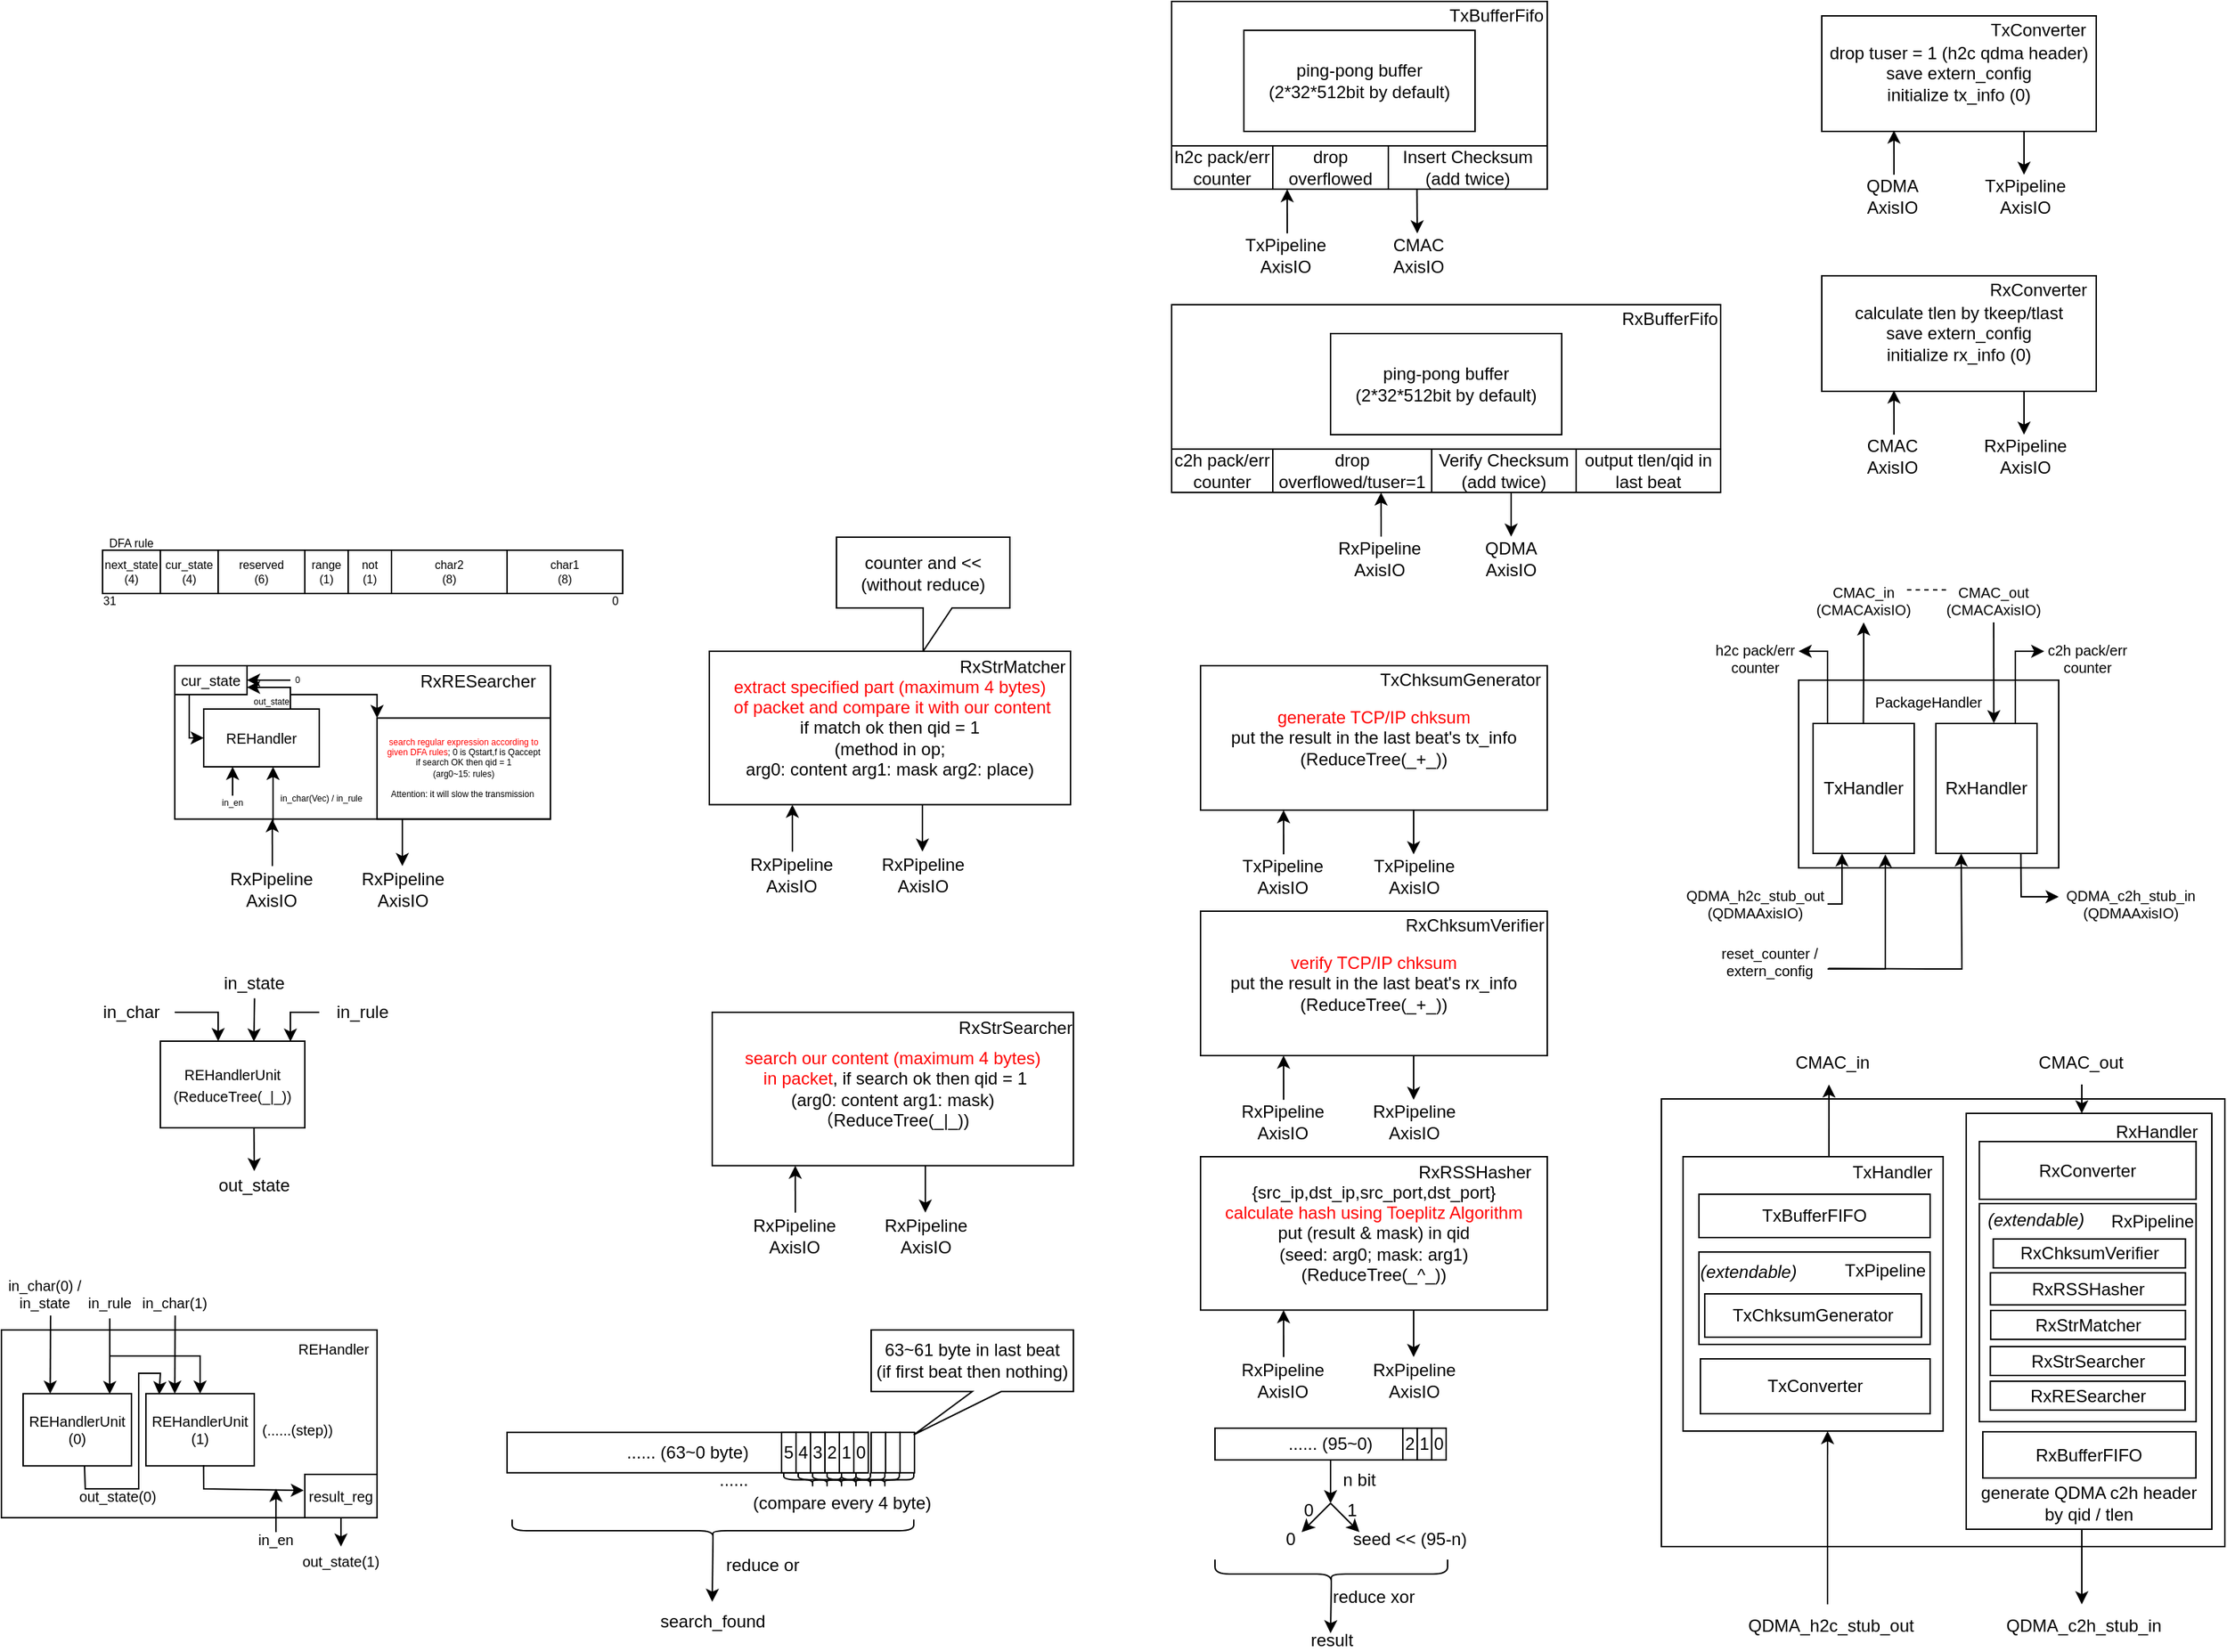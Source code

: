 <mxfile version="20.8.16" type="device"><diagram name="第 1 页" id="en2x2YeZVIjk8pT7Ax0d"><mxGraphModel dx="2045" dy="598" grid="0" gridSize="10" guides="1" tooltips="1" connect="1" arrows="1" fold="1" page="1" pageScale="1" pageWidth="827" pageHeight="1169" math="0" shadow="0"><root><mxCell id="0"/><mxCell id="1" parent="0"/><mxCell id="1ixodNx7s8CXlmXOqBsN-359" value="" style="rounded=0;whiteSpace=wrap;html=1;fontSize=12;movable=1;resizable=1;rotatable=1;deletable=1;editable=1;connectable=1;" parent="1" vertex="1"><mxGeometry x="-630" y="470" width="260" height="106.23" as="geometry"/></mxCell><mxCell id="1ixodNx7s8CXlmXOqBsN-48" value="" style="shape=partialRectangle;html=1;whiteSpace=wrap;connectable=0;strokeColor=inherit;overflow=hidden;fillColor=none;top=0;left=0;bottom=0;right=0;pointerEvents=1;fontSize=16;" parent="1" vertex="1"><mxGeometry x="410" y="540" width="60" height="40" as="geometry"><mxRectangle width="60" height="40" as="alternateBounds"/></mxGeometry></mxCell><mxCell id="1ixodNx7s8CXlmXOqBsN-166" value="" style="group" parent="1" vertex="1" connectable="0"><mxGeometry x="510" y="20" width="190" height="140" as="geometry"/></mxCell><mxCell id="1ixodNx7s8CXlmXOqBsN-20" value="drop tuser = 1 (h2c qdma header)&lt;br&gt;save extern_config&lt;br&gt;initialize tx_info (0)" style="rounded=0;whiteSpace=wrap;html=1;" parent="1ixodNx7s8CXlmXOqBsN-166" vertex="1"><mxGeometry width="190" height="80" as="geometry"/></mxCell><mxCell id="1ixodNx7s8CXlmXOqBsN-161" value="TxConverter" style="text;html=1;strokeColor=none;fillColor=none;align=center;verticalAlign=middle;whiteSpace=wrap;rounded=0;fontSize=12;" parent="1ixodNx7s8CXlmXOqBsN-166" vertex="1"><mxGeometry x="110" width="80" height="20" as="geometry"/></mxCell><mxCell id="1ixodNx7s8CXlmXOqBsN-162" value="" style="endArrow=classic;html=1;rounded=0;fontSize=12;entryX=0.263;entryY=0.992;entryDx=0;entryDy=0;entryPerimeter=0;" parent="1ixodNx7s8CXlmXOqBsN-166" target="1ixodNx7s8CXlmXOqBsN-20" edge="1"><mxGeometry width="50" height="50" relative="1" as="geometry"><mxPoint x="50" y="110" as="sourcePoint"/><mxPoint x="70" y="90" as="targetPoint"/></mxGeometry></mxCell><mxCell id="1ixodNx7s8CXlmXOqBsN-163" value="" style="endArrow=classic;html=1;rounded=0;fontSize=12;" parent="1ixodNx7s8CXlmXOqBsN-166" edge="1"><mxGeometry width="50" height="50" relative="1" as="geometry"><mxPoint x="140" y="80" as="sourcePoint"/><mxPoint x="140" y="110" as="targetPoint"/></mxGeometry></mxCell><mxCell id="1ixodNx7s8CXlmXOqBsN-164" value="QDMA&lt;br&gt;AxisIO" style="text;html=1;strokeColor=none;fillColor=none;align=center;verticalAlign=middle;whiteSpace=wrap;rounded=0;fontSize=12;" parent="1ixodNx7s8CXlmXOqBsN-166" vertex="1"><mxGeometry x="24" y="110" width="50" height="30" as="geometry"/></mxCell><mxCell id="1ixodNx7s8CXlmXOqBsN-165" value="TxPipeline&lt;br&gt;AxisIO" style="text;html=1;strokeColor=none;fillColor=none;align=center;verticalAlign=middle;whiteSpace=wrap;rounded=0;fontSize=12;" parent="1ixodNx7s8CXlmXOqBsN-166" vertex="1"><mxGeometry x="116" y="110" width="50" height="30" as="geometry"/></mxCell><mxCell id="1ixodNx7s8CXlmXOqBsN-208" value="" style="group" parent="1" vertex="1" connectable="0"><mxGeometry x="414" y="410" width="360" height="280" as="geometry"/></mxCell><mxCell id="1ixodNx7s8CXlmXOqBsN-182" value="" style="rounded=0;whiteSpace=wrap;html=1;fontSize=12;" parent="1ixodNx7s8CXlmXOqBsN-208" vertex="1"><mxGeometry x="80" y="70" width="180" height="130" as="geometry"/></mxCell><mxCell id="1ixodNx7s8CXlmXOqBsN-183" value="&lt;font style=&quot;font-size: 10px;&quot;&gt;PackageHandler&lt;/font&gt;" style="text;html=1;strokeColor=none;fillColor=none;align=center;verticalAlign=middle;whiteSpace=wrap;rounded=0;fontSize=12;" parent="1ixodNx7s8CXlmXOqBsN-208" vertex="1"><mxGeometry x="120" y="70" width="100" height="30" as="geometry"/></mxCell><mxCell id="1ixodNx7s8CXlmXOqBsN-184" value="TxHandler" style="rounded=0;whiteSpace=wrap;html=1;fontSize=12;" parent="1ixodNx7s8CXlmXOqBsN-208" vertex="1"><mxGeometry x="90" y="100" width="70" height="90" as="geometry"/></mxCell><mxCell id="1ixodNx7s8CXlmXOqBsN-185" value="RxHandler" style="rounded=0;whiteSpace=wrap;html=1;fontSize=12;" parent="1ixodNx7s8CXlmXOqBsN-208" vertex="1"><mxGeometry x="175" y="100" width="70" height="90" as="geometry"/></mxCell><mxCell id="1ixodNx7s8CXlmXOqBsN-186" value="" style="endArrow=classic;html=1;rounded=0;fontSize=12;entryX=0.286;entryY=1;entryDx=0;entryDy=0;entryPerimeter=0;exitX=1;exitY=0.5;exitDx=0;exitDy=0;" parent="1ixodNx7s8CXlmXOqBsN-208" target="1ixodNx7s8CXlmXOqBsN-184" edge="1"><mxGeometry width="50" height="50" relative="1" as="geometry"><mxPoint x="100" y="225" as="sourcePoint"/><mxPoint x="150" y="240" as="targetPoint"/><Array as="points"><mxPoint x="110" y="225"/><mxPoint x="110" y="210"/></Array></mxGeometry></mxCell><mxCell id="1ixodNx7s8CXlmXOqBsN-187" value="" style="endArrow=classic;html=1;rounded=0;fontSize=12;entryX=0.286;entryY=1;entryDx=0;entryDy=0;entryPerimeter=0;" parent="1ixodNx7s8CXlmXOqBsN-208" edge="1"><mxGeometry width="50" height="50" relative="1" as="geometry"><mxPoint x="100" y="270" as="sourcePoint"/><mxPoint x="140.02" y="190.64" as="targetPoint"/><Array as="points"><mxPoint x="140" y="270"/></Array></mxGeometry></mxCell><mxCell id="1ixodNx7s8CXlmXOqBsN-188" value="" style="endArrow=classic;html=1;rounded=0;fontSize=12;" parent="1ixodNx7s8CXlmXOqBsN-208" edge="1"><mxGeometry width="50" height="50" relative="1" as="geometry"><mxPoint x="124.8" y="100" as="sourcePoint"/><mxPoint x="125" y="30" as="targetPoint"/><Array as="points"><mxPoint x="125" y="60"/></Array></mxGeometry></mxCell><mxCell id="1ixodNx7s8CXlmXOqBsN-191" value="QDMA_h2c_stub_out&lt;br&gt;(QDMAAxisIO)" style="text;html=1;strokeColor=none;fillColor=none;align=center;verticalAlign=middle;whiteSpace=wrap;rounded=0;fontSize=10;" parent="1ixodNx7s8CXlmXOqBsN-208" vertex="1"><mxGeometry y="210" width="100" height="30" as="geometry"/></mxCell><mxCell id="1ixodNx7s8CXlmXOqBsN-192" value="reset_counter /&lt;br&gt;extern_config" style="text;html=1;strokeColor=none;fillColor=none;align=center;verticalAlign=middle;whiteSpace=wrap;rounded=0;fontSize=10;" parent="1ixodNx7s8CXlmXOqBsN-208" vertex="1"><mxGeometry x="20" y="250" width="80" height="30" as="geometry"/></mxCell><mxCell id="1ixodNx7s8CXlmXOqBsN-194" value="" style="endArrow=classic;html=1;rounded=0;fontSize=12;" parent="1ixodNx7s8CXlmXOqBsN-208" edge="1"><mxGeometry width="50" height="50" relative="1" as="geometry"><mxPoint x="100" y="100" as="sourcePoint"/><mxPoint x="80" y="50" as="targetPoint"/><Array as="points"><mxPoint x="100" y="50"/></Array></mxGeometry></mxCell><mxCell id="1ixodNx7s8CXlmXOqBsN-195" value="CMAC_in&lt;br&gt;(CMACAxisIO)" style="text;html=1;strokeColor=none;fillColor=none;align=center;verticalAlign=middle;whiteSpace=wrap;rounded=0;fontSize=10;" parent="1ixodNx7s8CXlmXOqBsN-208" vertex="1"><mxGeometry x="95" width="60" height="30" as="geometry"/></mxCell><mxCell id="1ixodNx7s8CXlmXOqBsN-197" value="h2c pack/err&lt;br&gt;counter" style="text;html=1;strokeColor=none;fillColor=none;align=center;verticalAlign=middle;whiteSpace=wrap;rounded=0;fontSize=10;" parent="1ixodNx7s8CXlmXOqBsN-208" vertex="1"><mxGeometry x="20" y="40" width="60" height="30" as="geometry"/></mxCell><mxCell id="1ixodNx7s8CXlmXOqBsN-198" value="" style="endArrow=classic;html=1;rounded=0;fontSize=12;entryX=0.25;entryY=1;entryDx=0;entryDy=0;exitX=1.008;exitY=0.653;exitDx=0;exitDy=0;exitPerimeter=0;" parent="1ixodNx7s8CXlmXOqBsN-208" source="1ixodNx7s8CXlmXOqBsN-192" target="1ixodNx7s8CXlmXOqBsN-185" edge="1"><mxGeometry width="50" height="50" relative="1" as="geometry"><mxPoint x="189.99" y="269.36" as="sourcePoint"/><mxPoint x="230.01" y="190" as="targetPoint"/><Array as="points"><mxPoint x="170" y="270"/><mxPoint x="193" y="270"/></Array></mxGeometry></mxCell><mxCell id="1ixodNx7s8CXlmXOqBsN-199" value="" style="endArrow=none;dashed=1;html=1;rounded=0;fontSize=10;exitX=1;exitY=0.25;exitDx=0;exitDy=0;entryX=0;entryY=0.25;entryDx=0;entryDy=0;" parent="1ixodNx7s8CXlmXOqBsN-208" source="1ixodNx7s8CXlmXOqBsN-195" target="1ixodNx7s8CXlmXOqBsN-200" edge="1"><mxGeometry width="50" height="50" relative="1" as="geometry"><mxPoint x="190" y="60" as="sourcePoint"/><mxPoint x="220" y="8" as="targetPoint"/></mxGeometry></mxCell><mxCell id="1ixodNx7s8CXlmXOqBsN-200" value="CMAC_out&lt;br&gt;(CMACAxisIO)" style="text;html=1;strokeColor=none;fillColor=none;align=center;verticalAlign=middle;whiteSpace=wrap;rounded=0;fontSize=10;" parent="1ixodNx7s8CXlmXOqBsN-208" vertex="1"><mxGeometry x="185" width="60" height="30" as="geometry"/></mxCell><mxCell id="1ixodNx7s8CXlmXOqBsN-201" value="" style="endArrow=classic;html=1;rounded=0;fontSize=10;exitX=0.5;exitY=1;exitDx=0;exitDy=0;entryX=0.573;entryY=-0.002;entryDx=0;entryDy=0;entryPerimeter=0;" parent="1ixodNx7s8CXlmXOqBsN-208" source="1ixodNx7s8CXlmXOqBsN-200" target="1ixodNx7s8CXlmXOqBsN-185" edge="1"><mxGeometry width="50" height="50" relative="1" as="geometry"><mxPoint x="190" y="110" as="sourcePoint"/><mxPoint x="235" y="100" as="targetPoint"/></mxGeometry></mxCell><mxCell id="1ixodNx7s8CXlmXOqBsN-202" value="" style="endArrow=classic;html=1;rounded=0;fontSize=12;" parent="1ixodNx7s8CXlmXOqBsN-208" edge="1"><mxGeometry width="50" height="50" relative="1" as="geometry"><mxPoint x="230" y="100.0" as="sourcePoint"/><mxPoint x="250" y="50" as="targetPoint"/><Array as="points"><mxPoint x="230" y="50"/></Array></mxGeometry></mxCell><mxCell id="1ixodNx7s8CXlmXOqBsN-203" value="c2h pack/err&lt;br&gt;counter" style="text;html=1;strokeColor=none;fillColor=none;align=center;verticalAlign=middle;whiteSpace=wrap;rounded=0;fontSize=10;" parent="1ixodNx7s8CXlmXOqBsN-208" vertex="1"><mxGeometry x="250" y="40" width="60" height="30" as="geometry"/></mxCell><mxCell id="1ixodNx7s8CXlmXOqBsN-204" value="" style="endArrow=classic;html=1;rounded=0;fontSize=12;exitX=0.84;exitY=1;exitDx=0;exitDy=0;exitPerimeter=0;" parent="1ixodNx7s8CXlmXOqBsN-208" source="1ixodNx7s8CXlmXOqBsN-185" edge="1"><mxGeometry width="50" height="50" relative="1" as="geometry"><mxPoint x="110" y="235" as="sourcePoint"/><mxPoint x="260" y="220" as="targetPoint"/><Array as="points"><mxPoint x="234" y="220"/></Array></mxGeometry></mxCell><mxCell id="1ixodNx7s8CXlmXOqBsN-207" value="QDMA_c2h_stub_in&lt;br&gt;(QDMAAxisIO)" style="text;html=1;strokeColor=none;fillColor=none;align=center;verticalAlign=middle;whiteSpace=wrap;rounded=0;fontSize=10;" parent="1ixodNx7s8CXlmXOqBsN-208" vertex="1"><mxGeometry x="260" y="210" width="100" height="30" as="geometry"/></mxCell><mxCell id="1ixodNx7s8CXlmXOqBsN-244" value="" style="group" parent="1" vertex="1" connectable="0"><mxGeometry x="60" y="220" width="380" height="190.64" as="geometry"/></mxCell><mxCell id="1ixodNx7s8CXlmXOqBsN-12" value="" style="rounded=0;whiteSpace=wrap;html=1;" parent="1ixodNx7s8CXlmXOqBsN-244" vertex="1"><mxGeometry width="380" height="130" as="geometry"/></mxCell><mxCell id="1ixodNx7s8CXlmXOqBsN-13" value="RxBufferFifo" style="text;html=1;strokeColor=none;fillColor=none;align=center;verticalAlign=middle;whiteSpace=wrap;rounded=0;" parent="1ixodNx7s8CXlmXOqBsN-244" vertex="1"><mxGeometry x="310" width="70" height="20" as="geometry"/></mxCell><mxCell id="1ixodNx7s8CXlmXOqBsN-14" value="ping-pong buffer&lt;br&gt;(2*32*512bit by default)" style="rounded=0;whiteSpace=wrap;html=1;" parent="1ixodNx7s8CXlmXOqBsN-244" vertex="1"><mxGeometry x="110" y="20" width="160" height="70" as="geometry"/></mxCell><mxCell id="1ixodNx7s8CXlmXOqBsN-15" value="Verify Checksum&lt;br&gt;(add twice)" style="rounded=0;whiteSpace=wrap;html=1;" parent="1ixodNx7s8CXlmXOqBsN-244" vertex="1"><mxGeometry x="180" y="100" width="100" height="30" as="geometry"/></mxCell><mxCell id="1ixodNx7s8CXlmXOqBsN-16" value="c2h pack/err counter" style="rounded=0;whiteSpace=wrap;html=1;" parent="1ixodNx7s8CXlmXOqBsN-244" vertex="1"><mxGeometry y="100" width="70" height="30" as="geometry"/></mxCell><mxCell id="1ixodNx7s8CXlmXOqBsN-17" value="drop overflowed/tuser=1" style="rounded=0;whiteSpace=wrap;html=1;" parent="1ixodNx7s8CXlmXOqBsN-244" vertex="1"><mxGeometry x="70" y="100" width="110" height="30" as="geometry"/></mxCell><mxCell id="1ixodNx7s8CXlmXOqBsN-18" value="output tlen/qid in &lt;br&gt;last beat" style="rounded=0;whiteSpace=wrap;html=1;" parent="1ixodNx7s8CXlmXOqBsN-244" vertex="1"><mxGeometry x="280" y="100" width="100" height="30" as="geometry"/></mxCell><mxCell id="1ixodNx7s8CXlmXOqBsN-167" value="" style="endArrow=classic;html=1;rounded=0;fontSize=12;entryX=0.263;entryY=0.992;entryDx=0;entryDy=0;entryPerimeter=0;" parent="1ixodNx7s8CXlmXOqBsN-244" edge="1"><mxGeometry width="50" height="50" relative="1" as="geometry"><mxPoint x="145" y="160.64" as="sourcePoint"/><mxPoint x="144.97" y="130" as="targetPoint"/></mxGeometry></mxCell><mxCell id="1ixodNx7s8CXlmXOqBsN-168" value="" style="endArrow=classic;html=1;rounded=0;fontSize=12;" parent="1ixodNx7s8CXlmXOqBsN-244" edge="1"><mxGeometry width="50" height="50" relative="1" as="geometry"><mxPoint x="235" y="130" as="sourcePoint"/><mxPoint x="235" y="160.64" as="targetPoint"/></mxGeometry></mxCell><mxCell id="1ixodNx7s8CXlmXOqBsN-169" value="RxPipeline&lt;br style=&quot;border-color: var(--border-color);&quot;&gt;AxisIO" style="text;html=1;strokeColor=none;fillColor=none;align=center;verticalAlign=middle;whiteSpace=wrap;rounded=0;fontSize=12;" parent="1ixodNx7s8CXlmXOqBsN-244" vertex="1"><mxGeometry x="119" y="160.64" width="50" height="30" as="geometry"/></mxCell><mxCell id="1ixodNx7s8CXlmXOqBsN-242" value="QDMA&lt;br&gt;AxisIO" style="text;html=1;strokeColor=none;fillColor=none;align=center;verticalAlign=middle;whiteSpace=wrap;rounded=0;fontSize=12;" parent="1ixodNx7s8CXlmXOqBsN-244" vertex="1"><mxGeometry x="210" y="160.64" width="50" height="30" as="geometry"/></mxCell><mxCell id="1ixodNx7s8CXlmXOqBsN-245" value="" style="group" parent="1" vertex="1" connectable="0"><mxGeometry x="60" y="10" width="260" height="190.64" as="geometry"/></mxCell><mxCell id="1ixodNx7s8CXlmXOqBsN-1" value="" style="rounded=0;whiteSpace=wrap;html=1;" parent="1ixodNx7s8CXlmXOqBsN-245" vertex="1"><mxGeometry width="260" height="130" as="geometry"/></mxCell><mxCell id="1ixodNx7s8CXlmXOqBsN-2" value="TxBufferFifo" style="text;html=1;strokeColor=none;fillColor=none;align=center;verticalAlign=middle;whiteSpace=wrap;rounded=0;" parent="1ixodNx7s8CXlmXOqBsN-245" vertex="1"><mxGeometry x="190" width="70" height="20" as="geometry"/></mxCell><mxCell id="1ixodNx7s8CXlmXOqBsN-3" value="ping-pong buffer&lt;br&gt;(2*32*512bit by default)" style="rounded=0;whiteSpace=wrap;html=1;" parent="1ixodNx7s8CXlmXOqBsN-245" vertex="1"><mxGeometry x="50" y="20" width="160" height="70" as="geometry"/></mxCell><mxCell id="1ixodNx7s8CXlmXOqBsN-4" value="Insert Checksum&lt;br&gt;(add twice)" style="rounded=0;whiteSpace=wrap;html=1;" parent="1ixodNx7s8CXlmXOqBsN-245" vertex="1"><mxGeometry x="150" y="100" width="110" height="30" as="geometry"/></mxCell><mxCell id="1ixodNx7s8CXlmXOqBsN-10" value="h2c pack/err counter" style="rounded=0;whiteSpace=wrap;html=1;" parent="1ixodNx7s8CXlmXOqBsN-245" vertex="1"><mxGeometry y="100" width="70" height="30" as="geometry"/></mxCell><mxCell id="1ixodNx7s8CXlmXOqBsN-11" value="drop overflowed" style="rounded=0;whiteSpace=wrap;html=1;" parent="1ixodNx7s8CXlmXOqBsN-245" vertex="1"><mxGeometry x="70" y="100" width="80" height="30" as="geometry"/></mxCell><mxCell id="1ixodNx7s8CXlmXOqBsN-171" value="" style="endArrow=classic;html=1;rounded=0;fontSize=12;entryX=0.263;entryY=0.992;entryDx=0;entryDy=0;entryPerimeter=0;" parent="1ixodNx7s8CXlmXOqBsN-245" edge="1"><mxGeometry width="50" height="50" relative="1" as="geometry"><mxPoint x="80" y="160.64" as="sourcePoint"/><mxPoint x="79.97" y="130" as="targetPoint"/></mxGeometry></mxCell><mxCell id="1ixodNx7s8CXlmXOqBsN-172" value="" style="endArrow=classic;html=1;rounded=0;fontSize=12;exitX=0.18;exitY=1.015;exitDx=0;exitDy=0;exitPerimeter=0;" parent="1ixodNx7s8CXlmXOqBsN-245" source="1ixodNx7s8CXlmXOqBsN-4" edge="1"><mxGeometry width="50" height="50" relative="1" as="geometry"><mxPoint x="169.46" y="130.16" as="sourcePoint"/><mxPoint x="170" y="160.64" as="targetPoint"/></mxGeometry></mxCell><mxCell id="1ixodNx7s8CXlmXOqBsN-173" value="TxPipeline&lt;br&gt;AxisIO" style="text;html=1;strokeColor=none;fillColor=none;align=center;verticalAlign=middle;whiteSpace=wrap;rounded=0;fontSize=12;" parent="1ixodNx7s8CXlmXOqBsN-245" vertex="1"><mxGeometry x="54" y="160.64" width="50" height="30" as="geometry"/></mxCell><mxCell id="1ixodNx7s8CXlmXOqBsN-174" value="CMAC&lt;br&gt;AxisIO" style="text;html=1;strokeColor=none;fillColor=none;align=center;verticalAlign=middle;whiteSpace=wrap;rounded=0;fontSize=12;" parent="1ixodNx7s8CXlmXOqBsN-245" vertex="1"><mxGeometry x="146" y="160.64" width="50" height="30" as="geometry"/></mxCell><mxCell id="1ixodNx7s8CXlmXOqBsN-246" value="" style="group" parent="1" vertex="1" connectable="0"><mxGeometry x="510" y="200" width="190" height="140" as="geometry"/></mxCell><mxCell id="1ixodNx7s8CXlmXOqBsN-247" value="calculate tlen by tkeep/tlast&lt;br&gt;save extern_config&lt;br&gt;initialize rx_info (0)" style="rounded=0;whiteSpace=wrap;html=1;" parent="1ixodNx7s8CXlmXOqBsN-246" vertex="1"><mxGeometry width="190" height="80" as="geometry"/></mxCell><mxCell id="1ixodNx7s8CXlmXOqBsN-248" value="RxConverter" style="text;html=1;strokeColor=none;fillColor=none;align=center;verticalAlign=middle;whiteSpace=wrap;rounded=0;fontSize=12;" parent="1ixodNx7s8CXlmXOqBsN-246" vertex="1"><mxGeometry x="110" width="80" height="20" as="geometry"/></mxCell><mxCell id="1ixodNx7s8CXlmXOqBsN-249" value="" style="endArrow=classic;html=1;rounded=0;fontSize=12;entryX=0.263;entryY=0.992;entryDx=0;entryDy=0;entryPerimeter=0;" parent="1ixodNx7s8CXlmXOqBsN-246" target="1ixodNx7s8CXlmXOqBsN-247" edge="1"><mxGeometry width="50" height="50" relative="1" as="geometry"><mxPoint x="50" y="110" as="sourcePoint"/><mxPoint x="70" y="90" as="targetPoint"/></mxGeometry></mxCell><mxCell id="1ixodNx7s8CXlmXOqBsN-250" value="" style="endArrow=classic;html=1;rounded=0;fontSize=12;" parent="1ixodNx7s8CXlmXOqBsN-246" edge="1"><mxGeometry width="50" height="50" relative="1" as="geometry"><mxPoint x="140" y="80" as="sourcePoint"/><mxPoint x="140" y="110" as="targetPoint"/></mxGeometry></mxCell><mxCell id="1ixodNx7s8CXlmXOqBsN-251" value="CMAC&lt;br&gt;AxisIO" style="text;html=1;strokeColor=none;fillColor=none;align=center;verticalAlign=middle;whiteSpace=wrap;rounded=0;fontSize=12;" parent="1ixodNx7s8CXlmXOqBsN-246" vertex="1"><mxGeometry x="24" y="110" width="50" height="30" as="geometry"/></mxCell><mxCell id="1ixodNx7s8CXlmXOqBsN-252" value="RxPipeline&lt;br&gt;AxisIO" style="text;html=1;strokeColor=none;fillColor=none;align=center;verticalAlign=middle;whiteSpace=wrap;rounded=0;fontSize=12;" parent="1ixodNx7s8CXlmXOqBsN-246" vertex="1"><mxGeometry x="116" y="110" width="50" height="30" as="geometry"/></mxCell><mxCell id="1ixodNx7s8CXlmXOqBsN-286" value="" style="group" parent="1" vertex="1" connectable="0"><mxGeometry x="399" y="730" width="390" height="420" as="geometry"/></mxCell><mxCell id="1ixodNx7s8CXlmXOqBsN-209" value="" style="rounded=0;whiteSpace=wrap;html=1;container=0;" parent="1ixodNx7s8CXlmXOqBsN-286" vertex="1"><mxGeometry y="40" width="390" height="310" as="geometry"/></mxCell><mxCell id="FIf4TTYFwstZ6pc38O9Q-2" value="" style="group" vertex="1" connectable="0" parent="1ixodNx7s8CXlmXOqBsN-286"><mxGeometry x="15" width="180" height="420" as="geometry"/></mxCell><mxCell id="1ixodNx7s8CXlmXOqBsN-285" value="CMAC_in" style="text;html=1;strokeColor=none;fillColor=none;align=center;verticalAlign=middle;whiteSpace=wrap;rounded=0;fontSize=12;container=0;" parent="FIf4TTYFwstZ6pc38O9Q-2" vertex="1"><mxGeometry x="41" width="125" height="30" as="geometry"/></mxCell><mxCell id="1ixodNx7s8CXlmXOqBsN-211" value="" style="rounded=0;whiteSpace=wrap;html=1;container=0;" parent="FIf4TTYFwstZ6pc38O9Q-2" vertex="1"><mxGeometry y="80" width="180" height="190" as="geometry"/></mxCell><mxCell id="1ixodNx7s8CXlmXOqBsN-213" value="TxHandler" style="text;html=1;strokeColor=none;fillColor=none;align=center;verticalAlign=middle;whiteSpace=wrap;rounded=0;container=0;" parent="FIf4TTYFwstZ6pc38O9Q-2" vertex="1"><mxGeometry x="115" y="76" width="60" height="30" as="geometry"/></mxCell><mxCell id="1ixodNx7s8CXlmXOqBsN-215" value="TxBufferFIFO" style="rounded=0;whiteSpace=wrap;html=1;container=0;" parent="FIf4TTYFwstZ6pc38O9Q-2" vertex="1"><mxGeometry x="11" y="106" width="160" height="30" as="geometry"/></mxCell><mxCell id="1ixodNx7s8CXlmXOqBsN-219" value="" style="rounded=0;whiteSpace=wrap;html=1;container=0;" parent="FIf4TTYFwstZ6pc38O9Q-2" vertex="1"><mxGeometry x="11" y="146" width="160" height="64" as="geometry"/></mxCell><mxCell id="1ixodNx7s8CXlmXOqBsN-221" value="TxPipeline" style="text;html=1;strokeColor=none;fillColor=none;align=center;verticalAlign=middle;whiteSpace=wrap;rounded=0;container=0;" parent="FIf4TTYFwstZ6pc38O9Q-2" vertex="1"><mxGeometry x="110" y="143.5" width="60" height="30" as="geometry"/></mxCell><mxCell id="1ixodNx7s8CXlmXOqBsN-222" value="TxChksumGenerator" style="rounded=0;whiteSpace=wrap;html=1;container=0;" parent="FIf4TTYFwstZ6pc38O9Q-2" vertex="1"><mxGeometry x="15" y="175" width="150" height="30" as="geometry"/></mxCell><mxCell id="1ixodNx7s8CXlmXOqBsN-227" value="&lt;i&gt;(extendable)&lt;/i&gt;" style="text;whiteSpace=wrap;html=1;container=0;" parent="FIf4TTYFwstZ6pc38O9Q-2" vertex="1"><mxGeometry x="10" y="146" width="90" height="40" as="geometry"/></mxCell><mxCell id="1ixodNx7s8CXlmXOqBsN-229" value="TxConverter" style="rounded=0;whiteSpace=wrap;html=1;container=0;" parent="FIf4TTYFwstZ6pc38O9Q-2" vertex="1"><mxGeometry x="12" y="220" width="159" height="38" as="geometry"/></mxCell><mxCell id="1ixodNx7s8CXlmXOqBsN-239" value="" style="endArrow=classic;html=1;rounded=0;fontSize=12;exitX=0.561;exitY=0;exitDx=0;exitDy=0;exitPerimeter=0;" parent="FIf4TTYFwstZ6pc38O9Q-2" source="1ixodNx7s8CXlmXOqBsN-211" edge="1"><mxGeometry width="50" height="50" relative="1" as="geometry"><mxPoint x="101" y="78" as="sourcePoint"/><mxPoint x="101" y="30" as="targetPoint"/></mxGeometry></mxCell><mxCell id="1ixodNx7s8CXlmXOqBsN-240" value="" style="endArrow=classic;html=1;rounded=0;fontSize=12;" parent="FIf4TTYFwstZ6pc38O9Q-2" edge="1"><mxGeometry width="50" height="50" relative="1" as="geometry"><mxPoint x="100" y="390" as="sourcePoint"/><mxPoint x="100.02" y="270" as="targetPoint"/></mxGeometry></mxCell><mxCell id="1ixodNx7s8CXlmXOqBsN-253" value="QDMA_h2c_stub_out" style="text;html=1;strokeColor=none;fillColor=none;align=center;verticalAlign=middle;whiteSpace=wrap;rounded=0;fontSize=12;container=0;" parent="FIf4TTYFwstZ6pc38O9Q-2" vertex="1"><mxGeometry x="40" y="390" width="125" height="30" as="geometry"/></mxCell><mxCell id="FIf4TTYFwstZ6pc38O9Q-7" value="" style="group" vertex="1" connectable="0" parent="1ixodNx7s8CXlmXOqBsN-286"><mxGeometry x="211" width="170" height="420" as="geometry"/></mxCell><mxCell id="1ixodNx7s8CXlmXOqBsN-284" value="CMAC_out" style="text;html=1;strokeColor=none;fillColor=none;align=center;verticalAlign=middle;whiteSpace=wrap;rounded=0;fontSize=12;container=0;" parent="FIf4TTYFwstZ6pc38O9Q-7" vertex="1"><mxGeometry x="16.92" width="125" height="30" as="geometry"/></mxCell><mxCell id="1ixodNx7s8CXlmXOqBsN-210" value="" style="rounded=0;whiteSpace=wrap;html=1;container=0;" parent="FIf4TTYFwstZ6pc38O9Q-7" vertex="1"><mxGeometry y="50" width="170" height="288" as="geometry"/></mxCell><mxCell id="1ixodNx7s8CXlmXOqBsN-212" value="RxHandler" style="text;html=1;strokeColor=none;fillColor=none;align=center;verticalAlign=middle;whiteSpace=wrap;rounded=0;container=0;" parent="FIf4TTYFwstZ6pc38O9Q-7" vertex="1"><mxGeometry x="102.1" y="47.5" width="60" height="30" as="geometry"/></mxCell><mxCell id="1ixodNx7s8CXlmXOqBsN-214" value="RxBufferFIFO" style="rounded=0;whiteSpace=wrap;html=1;container=0;" parent="FIf4TTYFwstZ6pc38O9Q-7" vertex="1"><mxGeometry x="11.48" y="270.5" width="147.5" height="32" as="geometry"/></mxCell><mxCell id="1ixodNx7s8CXlmXOqBsN-216" value="generate QDMA c2h header&lt;br&gt;by qid / tlen" style="text;html=1;strokeColor=none;fillColor=none;align=center;verticalAlign=middle;whiteSpace=wrap;rounded=0;container=0;" parent="FIf4TTYFwstZ6pc38O9Q-7" vertex="1"><mxGeometry x="8.35" y="310" width="153.75" height="20" as="geometry"/></mxCell><mxCell id="1ixodNx7s8CXlmXOqBsN-217" value="" style="rounded=0;whiteSpace=wrap;html=1;container=0;" parent="FIf4TTYFwstZ6pc38O9Q-7" vertex="1"><mxGeometry x="9.1" y="112.5" width="150" height="151" as="geometry"/></mxCell><mxCell id="1ixodNx7s8CXlmXOqBsN-218" value="RxConverter" style="rounded=0;whiteSpace=wrap;html=1;container=0;" parent="FIf4TTYFwstZ6pc38O9Q-7" vertex="1"><mxGeometry x="9.1" y="69.5" width="150" height="40" as="geometry"/></mxCell><mxCell id="1ixodNx7s8CXlmXOqBsN-220" value="RxPipeline" style="text;html=1;strokeColor=none;fillColor=none;align=center;verticalAlign=middle;whiteSpace=wrap;rounded=0;container=0;" parent="FIf4TTYFwstZ6pc38O9Q-7" vertex="1"><mxGeometry x="99.1" y="109.5" width="60" height="30" as="geometry"/></mxCell><mxCell id="1ixodNx7s8CXlmXOqBsN-223" value="RxChksumVerifier" style="rounded=0;whiteSpace=wrap;html=1;container=0;" parent="FIf4TTYFwstZ6pc38O9Q-7" vertex="1"><mxGeometry x="18.73" y="137" width="133" height="20" as="geometry"/></mxCell><mxCell id="1ixodNx7s8CXlmXOqBsN-224" value="RxRSSHasher" style="rounded=0;whiteSpace=wrap;html=1;container=0;" parent="FIf4TTYFwstZ6pc38O9Q-7" vertex="1"><mxGeometry x="16.73" y="160.38" width="135" height="22.25" as="geometry"/></mxCell><mxCell id="1ixodNx7s8CXlmXOqBsN-225" value="RxStrMatcher" style="rounded=0;whiteSpace=wrap;html=1;container=0;" parent="FIf4TTYFwstZ6pc38O9Q-7" vertex="1"><mxGeometry x="16.92" y="186.5" width="134.81" height="20" as="geometry"/></mxCell><mxCell id="1ixodNx7s8CXlmXOqBsN-226" value="&lt;i&gt;(extendable)&lt;/i&gt;" style="text;whiteSpace=wrap;html=1;container=0;" parent="FIf4TTYFwstZ6pc38O9Q-7" vertex="1"><mxGeometry x="13.1" y="109.5" width="90" height="40" as="geometry"/></mxCell><mxCell id="1ixodNx7s8CXlmXOqBsN-234" value="RxStrSearcher" style="rounded=0;whiteSpace=wrap;html=1;container=0;" parent="FIf4TTYFwstZ6pc38O9Q-7" vertex="1"><mxGeometry x="16.69" y="211.5" width="134.81" height="20" as="geometry"/></mxCell><mxCell id="1ixodNx7s8CXlmXOqBsN-235" value="RxRESearcher" style="rounded=0;whiteSpace=wrap;html=1;container=0;" parent="FIf4TTYFwstZ6pc38O9Q-7" vertex="1"><mxGeometry x="16.69" y="235.5" width="134.81" height="20" as="geometry"/></mxCell><mxCell id="1ixodNx7s8CXlmXOqBsN-236" value="" style="endArrow=classic;html=1;rounded=0;fontSize=12;" parent="FIf4TTYFwstZ6pc38O9Q-7" edge="1"><mxGeometry width="50" height="50" relative="1" as="geometry"><mxPoint x="80" y="30" as="sourcePoint"/><mxPoint x="80" y="50" as="targetPoint"/></mxGeometry></mxCell><mxCell id="1ixodNx7s8CXlmXOqBsN-237" value="" style="endArrow=classic;html=1;rounded=0;fontSize=12;" parent="FIf4TTYFwstZ6pc38O9Q-7" edge="1"><mxGeometry width="50" height="50" relative="1" as="geometry"><mxPoint x="80" y="338" as="sourcePoint"/><mxPoint x="80" y="390" as="targetPoint"/></mxGeometry></mxCell><mxCell id="1ixodNx7s8CXlmXOqBsN-254" value="QDMA_c2h_stub_in" style="text;html=1;strokeColor=none;fillColor=none;align=center;verticalAlign=middle;whiteSpace=wrap;rounded=0;fontSize=12;container=0;" parent="FIf4TTYFwstZ6pc38O9Q-7" vertex="1"><mxGeometry x="18.73" y="390" width="125" height="30" as="geometry"/></mxCell><mxCell id="1ixodNx7s8CXlmXOqBsN-300" value="" style="group" parent="1" vertex="1" connectable="0"><mxGeometry x="80" y="470" width="240" height="330.64" as="geometry"/></mxCell><mxCell id="1ixodNx7s8CXlmXOqBsN-287" value="&lt;font color=&quot;#ff0000&quot;&gt;generate TCP/IP chksum&lt;/font&gt;&lt;br&gt;put the result in the last beat's tx_info&lt;br&gt;(ReduceTree(_+_))" style="rounded=0;whiteSpace=wrap;html=1;fontSize=12;" parent="1ixodNx7s8CXlmXOqBsN-300" vertex="1"><mxGeometry width="240" height="100" as="geometry"/></mxCell><mxCell id="1ixodNx7s8CXlmXOqBsN-288" value="" style="endArrow=classic;html=1;rounded=0;fontSize=12;entryX=0.263;entryY=0.992;entryDx=0;entryDy=0;entryPerimeter=0;" parent="1ixodNx7s8CXlmXOqBsN-300" edge="1"><mxGeometry width="50" height="50" relative="1" as="geometry"><mxPoint x="57.5" y="130.64" as="sourcePoint"/><mxPoint x="57.47" y="100" as="targetPoint"/></mxGeometry></mxCell><mxCell id="1ixodNx7s8CXlmXOqBsN-289" value="" style="endArrow=classic;html=1;rounded=0;fontSize=12;" parent="1ixodNx7s8CXlmXOqBsN-300" edge="1"><mxGeometry width="50" height="50" relative="1" as="geometry"><mxPoint x="147.5" y="100" as="sourcePoint"/><mxPoint x="147.5" y="130.64" as="targetPoint"/></mxGeometry></mxCell><mxCell id="1ixodNx7s8CXlmXOqBsN-290" value="TxPipeline&lt;br style=&quot;border-color: var(--border-color);&quot;&gt;AxisIO" style="text;html=1;strokeColor=none;fillColor=none;align=center;verticalAlign=middle;whiteSpace=wrap;rounded=0;fontSize=12;" parent="1ixodNx7s8CXlmXOqBsN-300" vertex="1"><mxGeometry x="31.5" y="130.64" width="50" height="30" as="geometry"/></mxCell><mxCell id="1ixodNx7s8CXlmXOqBsN-291" value="TxPipeline&lt;br&gt;AxisIO" style="text;html=1;strokeColor=none;fillColor=none;align=center;verticalAlign=middle;whiteSpace=wrap;rounded=0;fontSize=12;" parent="1ixodNx7s8CXlmXOqBsN-300" vertex="1"><mxGeometry x="122.5" y="130.64" width="50" height="30" as="geometry"/></mxCell><mxCell id="1ixodNx7s8CXlmXOqBsN-292" value="TxChksumGenerator" style="text;html=1;strokeColor=none;fillColor=none;align=center;verticalAlign=middle;whiteSpace=wrap;rounded=0;fontSize=12;" parent="1ixodNx7s8CXlmXOqBsN-300" vertex="1"><mxGeometry x="150" width="60" height="20" as="geometry"/></mxCell><mxCell id="1ixodNx7s8CXlmXOqBsN-294" value="&lt;font color=&quot;#ff0000&quot;&gt;verify TCP/IP chksum&lt;/font&gt;&lt;br&gt;put the result in the last beat's rx_info&lt;br&gt;(ReduceTree(_+_))" style="rounded=0;whiteSpace=wrap;html=1;fontSize=12;" parent="1ixodNx7s8CXlmXOqBsN-300" vertex="1"><mxGeometry y="170" width="240" height="100" as="geometry"/></mxCell><mxCell id="1ixodNx7s8CXlmXOqBsN-295" value="" style="endArrow=classic;html=1;rounded=0;fontSize=12;entryX=0.263;entryY=0.992;entryDx=0;entryDy=0;entryPerimeter=0;" parent="1ixodNx7s8CXlmXOqBsN-300" edge="1"><mxGeometry width="50" height="50" relative="1" as="geometry"><mxPoint x="57.5" y="300.64" as="sourcePoint"/><mxPoint x="57.47" y="270" as="targetPoint"/></mxGeometry></mxCell><mxCell id="1ixodNx7s8CXlmXOqBsN-296" value="" style="endArrow=classic;html=1;rounded=0;fontSize=12;" parent="1ixodNx7s8CXlmXOqBsN-300" edge="1"><mxGeometry width="50" height="50" relative="1" as="geometry"><mxPoint x="147.5" y="270" as="sourcePoint"/><mxPoint x="147.5" y="300.64" as="targetPoint"/></mxGeometry></mxCell><mxCell id="1ixodNx7s8CXlmXOqBsN-297" value="RxPipeline&lt;br style=&quot;border-color: var(--border-color);&quot;&gt;AxisIO" style="text;html=1;strokeColor=none;fillColor=none;align=center;verticalAlign=middle;whiteSpace=wrap;rounded=0;fontSize=12;" parent="1ixodNx7s8CXlmXOqBsN-300" vertex="1"><mxGeometry x="31.5" y="300.64" width="50" height="30" as="geometry"/></mxCell><mxCell id="1ixodNx7s8CXlmXOqBsN-298" value="RxPipeline&lt;br&gt;AxisIO" style="text;html=1;strokeColor=none;fillColor=none;align=center;verticalAlign=middle;whiteSpace=wrap;rounded=0;fontSize=12;" parent="1ixodNx7s8CXlmXOqBsN-300" vertex="1"><mxGeometry x="122.5" y="300.64" width="50" height="30" as="geometry"/></mxCell><mxCell id="1ixodNx7s8CXlmXOqBsN-299" value="RxChksumVerifier" style="text;html=1;strokeColor=none;fillColor=none;align=center;verticalAlign=middle;whiteSpace=wrap;rounded=0;fontSize=12;" parent="1ixodNx7s8CXlmXOqBsN-300" vertex="1"><mxGeometry x="150" y="170" width="80" height="20" as="geometry"/></mxCell><mxCell id="1ixodNx7s8CXlmXOqBsN-308" value="" style="group" parent="1" vertex="1" connectable="0"><mxGeometry x="80" y="810" width="240" height="170.64" as="geometry"/></mxCell><mxCell id="1ixodNx7s8CXlmXOqBsN-302" value="{src_ip,dst_ip,src_port,dst_port}&lt;br&gt;&lt;font color=&quot;#ff0000&quot;&gt;calculate hash using Toeplitz Algorithm&lt;/font&gt;&lt;br&gt;put (result &amp;amp; mask) in qid&lt;br&gt;(seed: arg0; mask: arg1)&lt;br&gt;(ReduceTree(_^_))" style="rounded=0;whiteSpace=wrap;html=1;fontSize=12;" parent="1ixodNx7s8CXlmXOqBsN-308" vertex="1"><mxGeometry width="240" height="106.225" as="geometry"/></mxCell><mxCell id="1ixodNx7s8CXlmXOqBsN-303" value="" style="endArrow=classic;html=1;rounded=0;fontSize=12;entryX=0.263;entryY=0.992;entryDx=0;entryDy=0;entryPerimeter=0;" parent="1ixodNx7s8CXlmXOqBsN-308" edge="1"><mxGeometry width="50" height="50" relative="1" as="geometry"><mxPoint x="57.5" y="138.772" as="sourcePoint"/><mxPoint x="57.47" y="106.225" as="targetPoint"/></mxGeometry></mxCell><mxCell id="1ixodNx7s8CXlmXOqBsN-304" value="" style="endArrow=classic;html=1;rounded=0;fontSize=12;" parent="1ixodNx7s8CXlmXOqBsN-308" edge="1"><mxGeometry width="50" height="50" relative="1" as="geometry"><mxPoint x="147.5" y="106.225" as="sourcePoint"/><mxPoint x="147.5" y="138.772" as="targetPoint"/></mxGeometry></mxCell><mxCell id="1ixodNx7s8CXlmXOqBsN-305" value="RxPipeline&lt;br style=&quot;border-color: var(--border-color);&quot;&gt;AxisIO" style="text;html=1;strokeColor=none;fillColor=none;align=center;verticalAlign=middle;whiteSpace=wrap;rounded=0;fontSize=12;" parent="1ixodNx7s8CXlmXOqBsN-308" vertex="1"><mxGeometry x="31.5" y="138.772" width="50" height="31.868" as="geometry"/></mxCell><mxCell id="1ixodNx7s8CXlmXOqBsN-306" value="RxPipeline&lt;br&gt;AxisIO" style="text;html=1;strokeColor=none;fillColor=none;align=center;verticalAlign=middle;whiteSpace=wrap;rounded=0;fontSize=12;" parent="1ixodNx7s8CXlmXOqBsN-308" vertex="1"><mxGeometry x="122.5" y="138.772" width="50" height="31.868" as="geometry"/></mxCell><mxCell id="1ixodNx7s8CXlmXOqBsN-307" value="RxRSSHasher" style="text;html=1;strokeColor=none;fillColor=none;align=center;verticalAlign=middle;whiteSpace=wrap;rounded=0;fontSize=12;" parent="1ixodNx7s8CXlmXOqBsN-308" vertex="1"><mxGeometry x="150" width="80" height="21.245" as="geometry"/></mxCell><mxCell id="1ixodNx7s8CXlmXOqBsN-350" value="" style="group" parent="1" vertex="1" connectable="0"><mxGeometry x="90" y="998" width="180" height="152" as="geometry"/></mxCell><mxCell id="1ixodNx7s8CXlmXOqBsN-324" value="...... (95~0)" style="rounded=0;whiteSpace=wrap;html=1;fontSize=12;" parent="1ixodNx7s8CXlmXOqBsN-350" vertex="1"><mxGeometry width="160" height="22" as="geometry"/></mxCell><mxCell id="1ixodNx7s8CXlmXOqBsN-328" value="0" style="rounded=0;whiteSpace=wrap;html=1;fontSize=12;" parent="1ixodNx7s8CXlmXOqBsN-350" vertex="1"><mxGeometry x="150" width="10" height="22" as="geometry"/></mxCell><mxCell id="1ixodNx7s8CXlmXOqBsN-329" value="1" style="rounded=0;whiteSpace=wrap;html=1;fontSize=12;" parent="1ixodNx7s8CXlmXOqBsN-350" vertex="1"><mxGeometry x="140" width="10" height="22" as="geometry"/></mxCell><mxCell id="1ixodNx7s8CXlmXOqBsN-332" value="" style="endArrow=classic;html=1;rounded=0;fontSize=12;exitX=0.5;exitY=1;exitDx=0;exitDy=0;" parent="1ixodNx7s8CXlmXOqBsN-350" source="1ixodNx7s8CXlmXOqBsN-324" edge="1"><mxGeometry width="50" height="50" relative="1" as="geometry"><mxPoint x="80" y="82" as="sourcePoint"/><mxPoint x="80" y="52" as="targetPoint"/></mxGeometry></mxCell><mxCell id="1ixodNx7s8CXlmXOqBsN-333" value="n bit" style="text;html=1;strokeColor=none;fillColor=none;align=center;verticalAlign=middle;whiteSpace=wrap;rounded=0;fontSize=12;" parent="1ixodNx7s8CXlmXOqBsN-350" vertex="1"><mxGeometry x="80" y="30" width="40" height="12" as="geometry"/></mxCell><mxCell id="1ixodNx7s8CXlmXOqBsN-335" value="" style="endArrow=classic;html=1;rounded=0;fontSize=12;" parent="1ixodNx7s8CXlmXOqBsN-350" edge="1"><mxGeometry width="50" height="50" relative="1" as="geometry"><mxPoint x="80" y="52" as="sourcePoint"/><mxPoint x="60" y="72" as="targetPoint"/></mxGeometry></mxCell><mxCell id="1ixodNx7s8CXlmXOqBsN-336" value="0" style="text;html=1;strokeColor=none;fillColor=none;align=center;verticalAlign=middle;whiteSpace=wrap;rounded=0;fontSize=12;" parent="1ixodNx7s8CXlmXOqBsN-350" vertex="1"><mxGeometry x="50" y="52" width="30" height="10" as="geometry"/></mxCell><mxCell id="1ixodNx7s8CXlmXOqBsN-337" value="" style="endArrow=classic;html=1;rounded=0;fontSize=12;exitX=1;exitY=0;exitDx=0;exitDy=0;" parent="1ixodNx7s8CXlmXOqBsN-350" source="1ixodNx7s8CXlmXOqBsN-336" edge="1"><mxGeometry width="50" height="50" relative="1" as="geometry"><mxPoint x="90" y="62" as="sourcePoint"/><mxPoint x="100" y="72" as="targetPoint"/></mxGeometry></mxCell><mxCell id="1ixodNx7s8CXlmXOqBsN-338" value="1" style="text;html=1;strokeColor=none;fillColor=none;align=center;verticalAlign=middle;whiteSpace=wrap;rounded=0;fontSize=12;" parent="1ixodNx7s8CXlmXOqBsN-350" vertex="1"><mxGeometry x="80" y="52" width="30" height="10" as="geometry"/></mxCell><mxCell id="1ixodNx7s8CXlmXOqBsN-339" value="0" style="text;html=1;strokeColor=none;fillColor=none;align=center;verticalAlign=middle;whiteSpace=wrap;rounded=0;fontSize=12;" parent="1ixodNx7s8CXlmXOqBsN-350" vertex="1"><mxGeometry x="30" y="72" width="45" height="10" as="geometry"/></mxCell><mxCell id="1ixodNx7s8CXlmXOqBsN-340" value="seed &amp;lt;&amp;lt; (95-n)" style="text;html=1;strokeColor=none;fillColor=none;align=center;verticalAlign=middle;whiteSpace=wrap;rounded=0;fontSize=12;" parent="1ixodNx7s8CXlmXOqBsN-350" vertex="1"><mxGeometry x="90" y="72" width="90" height="10" as="geometry"/></mxCell><mxCell id="1ixodNx7s8CXlmXOqBsN-345" value="2" style="rounded=0;whiteSpace=wrap;html=1;fontSize=12;" parent="1ixodNx7s8CXlmXOqBsN-350" vertex="1"><mxGeometry x="130" width="10" height="22" as="geometry"/></mxCell><mxCell id="1ixodNx7s8CXlmXOqBsN-346" value="" style="shape=curlyBracket;whiteSpace=wrap;html=1;rounded=1;labelPosition=left;verticalLabelPosition=middle;align=right;verticalAlign=middle;fontSize=12;size=0.5;rotation=-90;" parent="1ixodNx7s8CXlmXOqBsN-350" vertex="1"><mxGeometry x="70.5" y="20.5" width="20" height="161" as="geometry"/></mxCell><mxCell id="1ixodNx7s8CXlmXOqBsN-347" value="reduce xor" style="text;html=1;strokeColor=none;fillColor=none;align=center;verticalAlign=middle;whiteSpace=wrap;rounded=0;fontSize=12;" parent="1ixodNx7s8CXlmXOqBsN-350" vertex="1"><mxGeometry x="80" y="112" width="60" height="10" as="geometry"/></mxCell><mxCell id="1ixodNx7s8CXlmXOqBsN-348" value="" style="endArrow=classic;html=1;rounded=0;fontSize=12;exitX=0.1;exitY=0.5;exitDx=0;exitDy=0;exitPerimeter=0;" parent="1ixodNx7s8CXlmXOqBsN-350" source="1ixodNx7s8CXlmXOqBsN-346" edge="1"><mxGeometry width="50" height="50" relative="1" as="geometry"><mxPoint x="-40" y="152" as="sourcePoint"/><mxPoint x="80" y="142" as="targetPoint"/></mxGeometry></mxCell><mxCell id="1ixodNx7s8CXlmXOqBsN-349" value="result" style="text;html=1;strokeColor=none;fillColor=none;align=center;verticalAlign=middle;whiteSpace=wrap;rounded=0;fontSize=12;" parent="1ixodNx7s8CXlmXOqBsN-350" vertex="1"><mxGeometry x="51" y="142" width="60" height="10" as="geometry"/></mxCell><mxCell id="TmxyQrAhAbuQj6vfWMfD-1" value="" style="group" parent="1" vertex="1" connectable="0"><mxGeometry x="-400" y="930" width="392" height="218.25" as="geometry"/></mxCell><mxCell id="1ixodNx7s8CXlmXOqBsN-365" value="...... (63~0 byte)" style="rounded=0;whiteSpace=wrap;html=1;fontSize=12;" parent="TmxyQrAhAbuQj6vfWMfD-1" vertex="1"><mxGeometry y="70.89" width="250" height="28" as="geometry"/></mxCell><mxCell id="1ixodNx7s8CXlmXOqBsN-366" value="3" style="rounded=0;whiteSpace=wrap;html=1;fontSize=12;" parent="TmxyQrAhAbuQj6vfWMfD-1" vertex="1"><mxGeometry x="210" y="70.89" width="10" height="28" as="geometry"/></mxCell><mxCell id="1ixodNx7s8CXlmXOqBsN-367" value="2" style="rounded=0;whiteSpace=wrap;html=1;fontSize=12;" parent="TmxyQrAhAbuQj6vfWMfD-1" vertex="1"><mxGeometry x="220" y="70.89" width="10" height="28" as="geometry"/></mxCell><mxCell id="1ixodNx7s8CXlmXOqBsN-368" value="1" style="rounded=0;whiteSpace=wrap;html=1;fontSize=12;" parent="TmxyQrAhAbuQj6vfWMfD-1" vertex="1"><mxGeometry x="230" y="70.89" width="10" height="28" as="geometry"/></mxCell><mxCell id="1ixodNx7s8CXlmXOqBsN-369" value="0" style="rounded=0;whiteSpace=wrap;html=1;fontSize=12;" parent="TmxyQrAhAbuQj6vfWMfD-1" vertex="1"><mxGeometry x="240" y="70.89" width="10" height="28" as="geometry"/></mxCell><mxCell id="1ixodNx7s8CXlmXOqBsN-373" value="" style="rounded=0;whiteSpace=wrap;html=1;fontSize=12;" parent="TmxyQrAhAbuQj6vfWMfD-1" vertex="1"><mxGeometry x="272" y="70.89" width="10" height="28" as="geometry"/></mxCell><mxCell id="1ixodNx7s8CXlmXOqBsN-374" value="" style="rounded=0;whiteSpace=wrap;html=1;fontSize=12;" parent="TmxyQrAhAbuQj6vfWMfD-1" vertex="1"><mxGeometry x="262" y="70.89" width="10" height="28" as="geometry"/></mxCell><mxCell id="1ixodNx7s8CXlmXOqBsN-375" value="" style="rounded=0;whiteSpace=wrap;html=1;fontSize=12;" parent="TmxyQrAhAbuQj6vfWMfD-1" vertex="1"><mxGeometry x="252" y="70.89" width="10" height="28" as="geometry"/></mxCell><mxCell id="1ixodNx7s8CXlmXOqBsN-377" value="4" style="rounded=0;whiteSpace=wrap;html=1;fontSize=12;" parent="TmxyQrAhAbuQj6vfWMfD-1" vertex="1"><mxGeometry x="200" y="70.89" width="10" height="28" as="geometry"/></mxCell><mxCell id="1ixodNx7s8CXlmXOqBsN-378" value="5" style="rounded=0;whiteSpace=wrap;html=1;fontSize=12;" parent="TmxyQrAhAbuQj6vfWMfD-1" vertex="1"><mxGeometry x="190" y="70.89" width="10" height="28" as="geometry"/></mxCell><mxCell id="1ixodNx7s8CXlmXOqBsN-380" value="63~61 byte in last beat&lt;br&gt;(if first beat then nothing)" style="shape=callout;whiteSpace=wrap;html=1;perimeter=calloutPerimeter;fontSize=12;position2=0.21;" parent="TmxyQrAhAbuQj6vfWMfD-1" vertex="1"><mxGeometry x="252" width="140" height="72.64" as="geometry"/></mxCell><mxCell id="1ixodNx7s8CXlmXOqBsN-381" value="" style="shape=curlyBracket;whiteSpace=wrap;html=1;rounded=1;labelPosition=left;verticalLabelPosition=middle;align=right;verticalAlign=middle;fontSize=12;size=0.5;rotation=-90;" parent="TmxyQrAhAbuQj6vfWMfD-1" vertex="1"><mxGeometry x="256.5" y="83.75" width="10" height="40" as="geometry"/></mxCell><mxCell id="1ixodNx7s8CXlmXOqBsN-382" value="" style="shape=curlyBracket;whiteSpace=wrap;html=1;rounded=1;labelPosition=left;verticalLabelPosition=middle;align=right;verticalAlign=middle;fontSize=12;size=0.5;rotation=-90;" parent="TmxyQrAhAbuQj6vfWMfD-1" vertex="1"><mxGeometry x="246.5" y="83.75" width="10" height="40" as="geometry"/></mxCell><mxCell id="1ixodNx7s8CXlmXOqBsN-383" value="" style="shape=curlyBracket;whiteSpace=wrap;html=1;rounded=1;labelPosition=left;verticalLabelPosition=middle;align=right;verticalAlign=middle;fontSize=12;size=0.5;rotation=-90;" parent="TmxyQrAhAbuQj6vfWMfD-1" vertex="1"><mxGeometry x="236.5" y="83.75" width="10" height="40" as="geometry"/></mxCell><mxCell id="1ixodNx7s8CXlmXOqBsN-384" value="" style="shape=curlyBracket;whiteSpace=wrap;html=1;rounded=1;labelPosition=left;verticalLabelPosition=middle;align=right;verticalAlign=middle;fontSize=12;size=0.5;rotation=-90;" parent="TmxyQrAhAbuQj6vfWMfD-1" vertex="1"><mxGeometry x="226.5" y="83.75" width="10" height="40" as="geometry"/></mxCell><mxCell id="1ixodNx7s8CXlmXOqBsN-385" value="(compare every 4 byte)" style="text;html=1;strokeColor=none;fillColor=none;align=center;verticalAlign=middle;whiteSpace=wrap;rounded=0;fontSize=12;" parent="TmxyQrAhAbuQj6vfWMfD-1" vertex="1"><mxGeometry x="162" y="105.75" width="140" height="29" as="geometry"/></mxCell><mxCell id="1ixodNx7s8CXlmXOqBsN-386" value="" style="shape=curlyBracket;whiteSpace=wrap;html=1;rounded=1;labelPosition=left;verticalLabelPosition=middle;align=right;verticalAlign=middle;fontSize=12;size=0.5;rotation=-90;" parent="TmxyQrAhAbuQj6vfWMfD-1" vertex="1"><mxGeometry x="216.5" y="83.75" width="10" height="40" as="geometry"/></mxCell><mxCell id="1ixodNx7s8CXlmXOqBsN-387" value="" style="shape=curlyBracket;whiteSpace=wrap;html=1;rounded=1;labelPosition=left;verticalLabelPosition=middle;align=right;verticalAlign=middle;fontSize=12;size=0.5;rotation=-90;" parent="TmxyQrAhAbuQj6vfWMfD-1" vertex="1"><mxGeometry x="206.5" y="83.75" width="10" height="40" as="geometry"/></mxCell><mxCell id="1ixodNx7s8CXlmXOqBsN-388" value="......" style="text;html=1;strokeColor=none;fillColor=none;align=center;verticalAlign=middle;whiteSpace=wrap;rounded=0;fontSize=12;" parent="TmxyQrAhAbuQj6vfWMfD-1" vertex="1"><mxGeometry x="132" y="101.75" width="50" height="4" as="geometry"/></mxCell><mxCell id="1ixodNx7s8CXlmXOqBsN-389" value="" style="shape=curlyBracket;whiteSpace=wrap;html=1;rounded=1;labelPosition=left;verticalLabelPosition=middle;align=right;verticalAlign=middle;fontSize=12;size=0.5;rotation=-90;" parent="TmxyQrAhAbuQj6vfWMfD-1" vertex="1"><mxGeometry x="134.75" width="15.5" height="278" as="geometry"/></mxCell><mxCell id="1ixodNx7s8CXlmXOqBsN-390" value="" style="endArrow=classic;html=1;rounded=0;fontSize=12;exitX=0.1;exitY=0.5;exitDx=0;exitDy=0;exitPerimeter=0;" parent="TmxyQrAhAbuQj6vfWMfD-1" source="1ixodNx7s8CXlmXOqBsN-389" edge="1"><mxGeometry width="50" height="50" relative="1" as="geometry"><mxPoint x="212" y="98.25" as="sourcePoint"/><mxPoint x="142" y="188.25" as="targetPoint"/></mxGeometry></mxCell><mxCell id="1ixodNx7s8CXlmXOqBsN-391" value="reduce or" style="text;html=1;strokeColor=none;fillColor=none;align=center;verticalAlign=middle;whiteSpace=wrap;rounded=0;fontSize=12;" parent="TmxyQrAhAbuQj6vfWMfD-1" vertex="1"><mxGeometry x="146.5" y="148.25" width="60" height="30" as="geometry"/></mxCell><mxCell id="1ixodNx7s8CXlmXOqBsN-392" value="search_found" style="text;html=1;strokeColor=none;fillColor=none;align=center;verticalAlign=middle;whiteSpace=wrap;rounded=0;fontSize=12;" parent="TmxyQrAhAbuQj6vfWMfD-1" vertex="1"><mxGeometry x="103" y="186.25" width="79" height="32" as="geometry"/></mxCell><mxCell id="TmxyQrAhAbuQj6vfWMfD-2" value="" style="group" parent="1" vertex="1" connectable="0"><mxGeometry x="-258" y="650" width="250" height="230.64" as="geometry"/></mxCell><mxCell id="1ixodNx7s8CXlmXOqBsN-352" value="&lt;font color=&quot;#ff0000&quot;&gt;search our content (maximum 4 bytes)&lt;br&gt;&amp;nbsp;in packet&lt;/font&gt;, if search ok then qid = 1&lt;br&gt;(arg0: content arg1: mask)&lt;br&gt;（ReduceTree(_|_))" style="rounded=0;whiteSpace=wrap;html=1;fontSize=12;container=0;" parent="TmxyQrAhAbuQj6vfWMfD-2" vertex="1"><mxGeometry y="60" width="250" height="106.225" as="geometry"/></mxCell><mxCell id="1ixodNx7s8CXlmXOqBsN-353" value="" style="endArrow=classic;html=1;rounded=0;fontSize=12;entryX=0.263;entryY=0.992;entryDx=0;entryDy=0;entryPerimeter=0;" parent="TmxyQrAhAbuQj6vfWMfD-2" edge="1"><mxGeometry width="50" height="50" relative="1" as="geometry"><mxPoint x="57.5" y="198.772" as="sourcePoint"/><mxPoint x="57.47" y="166.225" as="targetPoint"/></mxGeometry></mxCell><mxCell id="1ixodNx7s8CXlmXOqBsN-354" value="" style="endArrow=classic;html=1;rounded=0;fontSize=12;" parent="TmxyQrAhAbuQj6vfWMfD-2" edge="1"><mxGeometry width="50" height="50" relative="1" as="geometry"><mxPoint x="147.5" y="166.225" as="sourcePoint"/><mxPoint x="147.5" y="198.772" as="targetPoint"/></mxGeometry></mxCell><mxCell id="1ixodNx7s8CXlmXOqBsN-355" value="RxPipeline&lt;br style=&quot;border-color: var(--border-color);&quot;&gt;AxisIO" style="text;html=1;strokeColor=none;fillColor=none;align=center;verticalAlign=middle;whiteSpace=wrap;rounded=0;fontSize=12;container=0;" parent="TmxyQrAhAbuQj6vfWMfD-2" vertex="1"><mxGeometry x="31.5" y="198.772" width="50" height="31.868" as="geometry"/></mxCell><mxCell id="1ixodNx7s8CXlmXOqBsN-356" value="RxPipeline&lt;br&gt;AxisIO" style="text;html=1;strokeColor=none;fillColor=none;align=center;verticalAlign=middle;whiteSpace=wrap;rounded=0;fontSize=12;container=0;" parent="TmxyQrAhAbuQj6vfWMfD-2" vertex="1"><mxGeometry x="122.5" y="198.772" width="50" height="31.868" as="geometry"/></mxCell><mxCell id="1ixodNx7s8CXlmXOqBsN-357" value="RxStrSearcher" style="text;html=1;strokeColor=none;fillColor=none;align=center;verticalAlign=middle;whiteSpace=wrap;rounded=0;fontSize=12;container=0;" parent="TmxyQrAhAbuQj6vfWMfD-2" vertex="1"><mxGeometry x="170" y="60" width="80" height="21.245" as="geometry"/></mxCell><mxCell id="TmxyQrAhAbuQj6vfWMfD-3" value="" style="group" parent="1" vertex="1" connectable="0"><mxGeometry x="-260" y="381" width="250" height="249.64" as="geometry"/></mxCell><mxCell id="1ixodNx7s8CXlmXOqBsN-371" value="counter and &amp;lt;&amp;lt;&lt;br&gt;(without reduce)" style="shape=callout;whiteSpace=wrap;html=1;perimeter=calloutPerimeter;fontSize=12;" parent="TmxyQrAhAbuQj6vfWMfD-3" vertex="1"><mxGeometry x="88" width="120" height="79" as="geometry"/></mxCell><mxCell id="1ixodNx7s8CXlmXOqBsN-317" value="&lt;font color=&quot;#ff0000&quot;&gt;extract specified part (maximum 4 bytes)&lt;br&gt;&amp;nbsp;of packet and compare it with our content&lt;/font&gt;&lt;br&gt;if match ok then qid = 1&lt;br&gt;(method in op;&lt;br&gt;arg0: content arg1: mask arg2: place)" style="rounded=0;whiteSpace=wrap;html=1;fontSize=12;" parent="TmxyQrAhAbuQj6vfWMfD-3" vertex="1"><mxGeometry y="79" width="250" height="106.225" as="geometry"/></mxCell><mxCell id="1ixodNx7s8CXlmXOqBsN-318" value="" style="endArrow=classic;html=1;rounded=0;fontSize=12;entryX=0.263;entryY=0.992;entryDx=0;entryDy=0;entryPerimeter=0;" parent="TmxyQrAhAbuQj6vfWMfD-3" edge="1"><mxGeometry width="50" height="50" relative="1" as="geometry"><mxPoint x="57.5" y="217.772" as="sourcePoint"/><mxPoint x="57.47" y="185.225" as="targetPoint"/></mxGeometry></mxCell><mxCell id="1ixodNx7s8CXlmXOqBsN-319" value="" style="endArrow=classic;html=1;rounded=0;fontSize=12;" parent="TmxyQrAhAbuQj6vfWMfD-3" edge="1"><mxGeometry width="50" height="50" relative="1" as="geometry"><mxPoint x="147.5" y="185.225" as="sourcePoint"/><mxPoint x="147.5" y="217.772" as="targetPoint"/></mxGeometry></mxCell><mxCell id="1ixodNx7s8CXlmXOqBsN-320" value="RxPipeline&lt;br style=&quot;border-color: var(--border-color);&quot;&gt;AxisIO" style="text;html=1;strokeColor=none;fillColor=none;align=center;verticalAlign=middle;whiteSpace=wrap;rounded=0;fontSize=12;" parent="TmxyQrAhAbuQj6vfWMfD-3" vertex="1"><mxGeometry x="31.5" y="217.772" width="50" height="31.868" as="geometry"/></mxCell><mxCell id="1ixodNx7s8CXlmXOqBsN-321" value="RxPipeline&lt;br&gt;AxisIO" style="text;html=1;strokeColor=none;fillColor=none;align=center;verticalAlign=middle;whiteSpace=wrap;rounded=0;fontSize=12;" parent="TmxyQrAhAbuQj6vfWMfD-3" vertex="1"><mxGeometry x="122.5" y="217.772" width="50" height="31.868" as="geometry"/></mxCell><mxCell id="1ixodNx7s8CXlmXOqBsN-322" value="RxStrMatcher" style="text;html=1;strokeColor=none;fillColor=none;align=center;verticalAlign=middle;whiteSpace=wrap;rounded=0;fontSize=12;" parent="TmxyQrAhAbuQj6vfWMfD-3" vertex="1"><mxGeometry x="170" y="79" width="80" height="21.245" as="geometry"/></mxCell><mxCell id="TmxyQrAhAbuQj6vfWMfD-42" value="" style="group" parent="1" vertex="1" connectable="0"><mxGeometry x="-750" y="890" width="265" height="210" as="geometry"/></mxCell><mxCell id="TmxyQrAhAbuQj6vfWMfD-18" value="" style="rounded=0;whiteSpace=wrap;html=1;fontSize=10;" parent="TmxyQrAhAbuQj6vfWMfD-42" vertex="1"><mxGeometry y="40" width="260" height="130" as="geometry"/></mxCell><mxCell id="TmxyQrAhAbuQj6vfWMfD-20" value="REHandler" style="text;html=1;strokeColor=none;fillColor=none;align=center;verticalAlign=middle;whiteSpace=wrap;rounded=0;fontSize=10;" parent="TmxyQrAhAbuQj6vfWMfD-42" vertex="1"><mxGeometry x="200" y="38" width="60" height="30" as="geometry"/></mxCell><mxCell id="TmxyQrAhAbuQj6vfWMfD-22" value="REHandlerUnit&lt;br&gt;(0)" style="rounded=0;whiteSpace=wrap;html=1;fontSize=10;" parent="TmxyQrAhAbuQj6vfWMfD-42" vertex="1"><mxGeometry x="15" y="84.13" width="75" height="50" as="geometry"/></mxCell><mxCell id="TmxyQrAhAbuQj6vfWMfD-23" value="result_reg" style="rounded=0;whiteSpace=wrap;html=1;fontSize=10;" parent="TmxyQrAhAbuQj6vfWMfD-42" vertex="1"><mxGeometry x="210" y="140" width="50" height="30" as="geometry"/></mxCell><mxCell id="TmxyQrAhAbuQj6vfWMfD-24" value="" style="endArrow=classic;html=1;rounded=0;fontSize=10;entryX=0.25;entryY=0;entryDx=0;entryDy=0;" parent="TmxyQrAhAbuQj6vfWMfD-42" target="TmxyQrAhAbuQj6vfWMfD-22" edge="1"><mxGeometry width="50" height="50" relative="1" as="geometry"><mxPoint x="34" y="30" as="sourcePoint"/><mxPoint x="77.5" y="-35" as="targetPoint"/></mxGeometry></mxCell><mxCell id="TmxyQrAhAbuQj6vfWMfD-25" value="in_char(0) / in_state" style="text;html=1;strokeColor=none;fillColor=none;align=center;verticalAlign=middle;whiteSpace=wrap;rounded=0;fontSize=10;" parent="TmxyQrAhAbuQj6vfWMfD-42" vertex="1"><mxGeometry width="60" height="30" as="geometry"/></mxCell><mxCell id="TmxyQrAhAbuQj6vfWMfD-27" value="REHandlerUnit&lt;br&gt;(1)" style="rounded=0;whiteSpace=wrap;html=1;fontSize=10;" parent="TmxyQrAhAbuQj6vfWMfD-42" vertex="1"><mxGeometry x="100" y="84.12" width="75" height="50" as="geometry"/></mxCell><mxCell id="TmxyQrAhAbuQj6vfWMfD-28" value="(......(step))" style="text;html=1;strokeColor=none;fillColor=none;align=center;verticalAlign=middle;whiteSpace=wrap;rounded=0;fontSize=10;" parent="TmxyQrAhAbuQj6vfWMfD-42" vertex="1"><mxGeometry x="175" y="94.12" width="60" height="30" as="geometry"/></mxCell><mxCell id="TmxyQrAhAbuQj6vfWMfD-29" value="" style="endArrow=classic;html=1;rounded=0;fontSize=10;exitX=0.5;exitY=1;exitDx=0;exitDy=0;entryX=0.122;entryY=0.012;entryDx=0;entryDy=0;entryPerimeter=0;" parent="TmxyQrAhAbuQj6vfWMfD-42" target="TmxyQrAhAbuQj6vfWMfD-27" edge="1"><mxGeometry width="50" height="50" relative="1" as="geometry"><mxPoint x="57.5" y="134.13" as="sourcePoint"/><mxPoint x="144.75" y="83.67" as="targetPoint"/><Array as="points"><mxPoint x="58" y="150"/><mxPoint x="95" y="150"/><mxPoint x="95" y="70"/><mxPoint x="110" y="70"/></Array></mxGeometry></mxCell><mxCell id="TmxyQrAhAbuQj6vfWMfD-30" value="" style="endArrow=classic;html=1;rounded=0;fontSize=10;exitX=0.532;exitY=0.991;exitDx=0;exitDy=0;entryX=-0.013;entryY=0.37;entryDx=0;entryDy=0;exitPerimeter=0;entryPerimeter=0;" parent="TmxyQrAhAbuQj6vfWMfD-42" source="TmxyQrAhAbuQj6vfWMfD-27" target="TmxyQrAhAbuQj6vfWMfD-23" edge="1"><mxGeometry width="50" height="50" relative="1" as="geometry"><mxPoint x="200" y="210" as="sourcePoint"/><mxPoint x="250" y="160" as="targetPoint"/><Array as="points"><mxPoint x="140" y="150"/></Array></mxGeometry></mxCell><mxCell id="TmxyQrAhAbuQj6vfWMfD-31" value="" style="endArrow=classic;html=1;rounded=0;fontSize=10;entryX=0.799;entryY=0.006;entryDx=0;entryDy=0;entryPerimeter=0;exitX=0.5;exitY=1;exitDx=0;exitDy=0;" parent="TmxyQrAhAbuQj6vfWMfD-42" source="TmxyQrAhAbuQj6vfWMfD-32" target="TmxyQrAhAbuQj6vfWMfD-22" edge="1"><mxGeometry width="50" height="50" relative="1" as="geometry"><mxPoint x="80" y="30" as="sourcePoint"/><mxPoint x="130" as="targetPoint"/></mxGeometry></mxCell><mxCell id="TmxyQrAhAbuQj6vfWMfD-33" value="" style="edgeStyle=orthogonalEdgeStyle;rounded=0;orthogonalLoop=1;jettySize=auto;html=1;fontSize=10;" parent="TmxyQrAhAbuQj6vfWMfD-42" source="TmxyQrAhAbuQj6vfWMfD-32" target="TmxyQrAhAbuQj6vfWMfD-27" edge="1"><mxGeometry relative="1" as="geometry"/></mxCell><mxCell id="TmxyQrAhAbuQj6vfWMfD-32" value="in_rule" style="text;html=1;strokeColor=none;fillColor=none;align=center;verticalAlign=middle;whiteSpace=wrap;rounded=0;fontSize=10;" parent="TmxyQrAhAbuQj6vfWMfD-42" vertex="1"><mxGeometry x="50" y="10" width="50" height="22" as="geometry"/></mxCell><mxCell id="TmxyQrAhAbuQj6vfWMfD-35" value="" style="endArrow=classic;html=1;rounded=0;fontSize=10;entryX=0.25;entryY=0;entryDx=0;entryDy=0;" parent="TmxyQrAhAbuQj6vfWMfD-42" edge="1"><mxGeometry width="50" height="50" relative="1" as="geometry"><mxPoint x="120.25" y="29.99" as="sourcePoint"/><mxPoint x="120" y="84.12" as="targetPoint"/></mxGeometry></mxCell><mxCell id="TmxyQrAhAbuQj6vfWMfD-36" value="in_char(1)" style="text;html=1;strokeColor=none;fillColor=none;align=center;verticalAlign=middle;whiteSpace=wrap;rounded=0;fontSize=10;" parent="TmxyQrAhAbuQj6vfWMfD-42" vertex="1"><mxGeometry x="90" y="10" width="60" height="22" as="geometry"/></mxCell><mxCell id="TmxyQrAhAbuQj6vfWMfD-37" value="out_state(0)" style="text;html=1;strokeColor=none;fillColor=none;align=center;verticalAlign=middle;whiteSpace=wrap;rounded=0;fontSize=10;" parent="TmxyQrAhAbuQj6vfWMfD-42" vertex="1"><mxGeometry x="47.5" y="150" width="65" height="10" as="geometry"/></mxCell><mxCell id="TmxyQrAhAbuQj6vfWMfD-38" value="" style="endArrow=classic;html=1;rounded=0;fontSize=10;" parent="TmxyQrAhAbuQj6vfWMfD-42" edge="1"><mxGeometry width="50" height="50" relative="1" as="geometry"><mxPoint x="190" y="180" as="sourcePoint"/><mxPoint x="190" y="150" as="targetPoint"/></mxGeometry></mxCell><mxCell id="TmxyQrAhAbuQj6vfWMfD-39" value="in_en" style="text;html=1;strokeColor=none;fillColor=none;align=center;verticalAlign=middle;whiteSpace=wrap;rounded=0;fontSize=10;" parent="TmxyQrAhAbuQj6vfWMfD-42" vertex="1"><mxGeometry x="175" y="180" width="30" height="10" as="geometry"/></mxCell><mxCell id="TmxyQrAhAbuQj6vfWMfD-40" value="" style="endArrow=classic;html=1;rounded=0;fontSize=10;exitX=0.5;exitY=1;exitDx=0;exitDy=0;" parent="TmxyQrAhAbuQj6vfWMfD-42" source="TmxyQrAhAbuQj6vfWMfD-23" edge="1"><mxGeometry width="50" height="50" relative="1" as="geometry"><mxPoint x="220" y="220" as="sourcePoint"/><mxPoint x="235" y="190" as="targetPoint"/></mxGeometry></mxCell><mxCell id="TmxyQrAhAbuQj6vfWMfD-41" value="out_state(1)" style="text;html=1;strokeColor=none;fillColor=none;align=center;verticalAlign=middle;whiteSpace=wrap;rounded=0;fontSize=10;" parent="TmxyQrAhAbuQj6vfWMfD-42" vertex="1"><mxGeometry x="205" y="190" width="60" height="20" as="geometry"/></mxCell><mxCell id="TmxyQrAhAbuQj6vfWMfD-43" value="" style="group" parent="1" vertex="1" connectable="0"><mxGeometry x="-690" y="680" width="220" height="160" as="geometry"/></mxCell><mxCell id="TmxyQrAhAbuQj6vfWMfD-4" value="&lt;font style=&quot;font-size: 10px;&quot;&gt;REHandlerUnit&lt;br&gt;(ReduceTree(_|_))&lt;br&gt;&lt;/font&gt;" style="rounded=0;whiteSpace=wrap;html=1;" parent="TmxyQrAhAbuQj6vfWMfD-43" vertex="1"><mxGeometry x="50" y="50" width="100" height="60" as="geometry"/></mxCell><mxCell id="TmxyQrAhAbuQj6vfWMfD-5" value="" style="endArrow=classic;html=1;rounded=0;" parent="TmxyQrAhAbuQj6vfWMfD-43" edge="1"><mxGeometry width="50" height="50" relative="1" as="geometry"><mxPoint x="60" y="30" as="sourcePoint"/><mxPoint x="90" y="50" as="targetPoint"/><Array as="points"><mxPoint x="90" y="30"/></Array></mxGeometry></mxCell><mxCell id="TmxyQrAhAbuQj6vfWMfD-6" value="in_char" style="text;html=1;strokeColor=none;fillColor=none;align=center;verticalAlign=middle;whiteSpace=wrap;rounded=0;" parent="TmxyQrAhAbuQj6vfWMfD-43" vertex="1"><mxGeometry y="20" width="60" height="20" as="geometry"/></mxCell><mxCell id="TmxyQrAhAbuQj6vfWMfD-7" value="" style="endArrow=classic;html=1;rounded=0;entryX=0.25;entryY=0;entryDx=0;entryDy=0;" parent="TmxyQrAhAbuQj6vfWMfD-43" edge="1"><mxGeometry width="50" height="50" relative="1" as="geometry"><mxPoint x="115.21" y="20.32" as="sourcePoint"/><mxPoint x="114.71" y="50.32" as="targetPoint"/></mxGeometry></mxCell><mxCell id="TmxyQrAhAbuQj6vfWMfD-8" value="" style="endArrow=classic;html=1;rounded=0;entryX=0.25;entryY=0;entryDx=0;entryDy=0;" parent="TmxyQrAhAbuQj6vfWMfD-43" edge="1"><mxGeometry width="50" height="50" relative="1" as="geometry"><mxPoint x="160" y="30" as="sourcePoint"/><mxPoint x="140" y="50.32" as="targetPoint"/><Array as="points"><mxPoint x="140" y="30"/></Array></mxGeometry></mxCell><mxCell id="TmxyQrAhAbuQj6vfWMfD-9" value="in_state" style="text;html=1;strokeColor=none;fillColor=none;align=center;verticalAlign=middle;whiteSpace=wrap;rounded=0;" parent="TmxyQrAhAbuQj6vfWMfD-43" vertex="1"><mxGeometry x="85" width="60" height="20" as="geometry"/></mxCell><mxCell id="TmxyQrAhAbuQj6vfWMfD-13" value="in_rule" style="text;html=1;strokeColor=none;fillColor=none;align=center;verticalAlign=middle;whiteSpace=wrap;rounded=0;" parent="TmxyQrAhAbuQj6vfWMfD-43" vertex="1"><mxGeometry x="160" y="22.5" width="60" height="15" as="geometry"/></mxCell><mxCell id="TmxyQrAhAbuQj6vfWMfD-14" value="" style="endArrow=classic;html=1;rounded=0;exitX=0.648;exitY=1.001;exitDx=0;exitDy=0;exitPerimeter=0;" parent="TmxyQrAhAbuQj6vfWMfD-43" source="TmxyQrAhAbuQj6vfWMfD-4" edge="1"><mxGeometry width="50" height="50" relative="1" as="geometry"><mxPoint x="100" y="190" as="sourcePoint"/><mxPoint x="115" y="140" as="targetPoint"/></mxGeometry></mxCell><mxCell id="TmxyQrAhAbuQj6vfWMfD-16" value="out_state" style="text;html=1;strokeColor=none;fillColor=none;align=center;verticalAlign=middle;whiteSpace=wrap;rounded=0;" parent="TmxyQrAhAbuQj6vfWMfD-43" vertex="1"><mxGeometry x="85" y="140" width="60" height="20" as="geometry"/></mxCell><mxCell id="1ixodNx7s8CXlmXOqBsN-360" value="" style="endArrow=classic;html=1;rounded=0;fontSize=12;entryX=0.263;entryY=0.992;entryDx=0;entryDy=0;entryPerimeter=0;" parent="1" edge="1"><mxGeometry width="50" height="50" relative="1" as="geometry"><mxPoint x="-562.5" y="608.772" as="sourcePoint"/><mxPoint x="-562.53" y="576.225" as="targetPoint"/></mxGeometry></mxCell><mxCell id="1ixodNx7s8CXlmXOqBsN-361" value="" style="endArrow=classic;html=1;rounded=0;fontSize=12;" parent="1" edge="1"><mxGeometry width="50" height="50" relative="1" as="geometry"><mxPoint x="-472.5" y="576.225" as="sourcePoint"/><mxPoint x="-472.5" y="608.772" as="targetPoint"/></mxGeometry></mxCell><mxCell id="1ixodNx7s8CXlmXOqBsN-362" value="RxPipeline&lt;br style=&quot;border-color: var(--border-color);&quot;&gt;AxisIO" style="text;html=1;strokeColor=none;fillColor=none;align=center;verticalAlign=middle;whiteSpace=wrap;rounded=0;fontSize=12;" parent="1" vertex="1"><mxGeometry x="-588.5" y="608.772" width="50" height="31.868" as="geometry"/></mxCell><mxCell id="1ixodNx7s8CXlmXOqBsN-363" value="RxPipeline&lt;br&gt;AxisIO" style="text;html=1;strokeColor=none;fillColor=none;align=center;verticalAlign=middle;whiteSpace=wrap;rounded=0;fontSize=12;" parent="1" vertex="1"><mxGeometry x="-497.5" y="608.772" width="50" height="31.868" as="geometry"/></mxCell><mxCell id="1ixodNx7s8CXlmXOqBsN-364" value="RxRESearcher" style="text;html=1;strokeColor=none;fillColor=none;align=center;verticalAlign=middle;whiteSpace=wrap;rounded=0;fontSize=12;" parent="1" vertex="1"><mxGeometry x="-460" y="470" width="80" height="21.245" as="geometry"/></mxCell><mxCell id="TmxyQrAhAbuQj6vfWMfD-45" value="REHandler" style="rounded=0;whiteSpace=wrap;html=1;fontSize=10;" parent="1" vertex="1"><mxGeometry x="-610" y="500" width="80" height="40" as="geometry"/></mxCell><mxCell id="TmxyQrAhAbuQj6vfWMfD-47" value="&lt;font style=&quot;font-size: 6px;&quot;&gt;out_state&lt;/font&gt;" style="text;html=1;strokeColor=none;fillColor=none;align=center;verticalAlign=middle;whiteSpace=wrap;rounded=0;fontSize=10;" parent="1" vertex="1"><mxGeometry x="-588.5" y="488.0" width="50" height="10" as="geometry"/></mxCell><mxCell id="TmxyQrAhAbuQj6vfWMfD-49" value="" style="endArrow=classic;html=1;rounded=0;fontSize=10;" parent="1" edge="1"><mxGeometry width="50" height="50" relative="1" as="geometry"><mxPoint x="-562" y="580" as="sourcePoint"/><mxPoint x="-562" y="540" as="targetPoint"/></mxGeometry></mxCell><mxCell id="TmxyQrAhAbuQj6vfWMfD-50" value="&lt;font style=&quot;font-size: 6px;&quot;&gt;in_char(Vec) / in_rule&lt;/font&gt;" style="text;html=1;strokeColor=none;fillColor=none;align=center;verticalAlign=middle;whiteSpace=wrap;rounded=0;fontSize=10;" parent="1" vertex="1"><mxGeometry x="-560" y="555" width="62.5" height="10" as="geometry"/></mxCell><mxCell id="TmxyQrAhAbuQj6vfWMfD-51" value="cur_state" style="rounded=0;whiteSpace=wrap;html=1;fontSize=10;" parent="1" vertex="1"><mxGeometry x="-630" y="470" width="50" height="20" as="geometry"/></mxCell><mxCell id="TmxyQrAhAbuQj6vfWMfD-54" value="" style="endArrow=classic;html=1;rounded=0;fontSize=10;exitX=0.75;exitY=0;exitDx=0;exitDy=0;entryX=1;entryY=0.75;entryDx=0;entryDy=0;" parent="1" source="TmxyQrAhAbuQj6vfWMfD-45" target="TmxyQrAhAbuQj6vfWMfD-51" edge="1"><mxGeometry width="50" height="50" relative="1" as="geometry"><mxPoint x="-570" y="540" as="sourcePoint"/><mxPoint x="-550" y="440" as="targetPoint"/><Array as="points"><mxPoint x="-550" y="485"/></Array></mxGeometry></mxCell><mxCell id="TmxyQrAhAbuQj6vfWMfD-55" value="" style="endArrow=classic;html=1;rounded=0;fontSize=10;entryX=1;entryY=0.5;entryDx=0;entryDy=0;" parent="1" target="TmxyQrAhAbuQj6vfWMfD-51" edge="1"><mxGeometry width="50" height="50" relative="1" as="geometry"><mxPoint x="-550" y="480" as="sourcePoint"/><mxPoint x="-400" y="520" as="targetPoint"/></mxGeometry></mxCell><mxCell id="TmxyQrAhAbuQj6vfWMfD-56" value="&lt;font style=&quot;font-size: 6px;&quot;&gt;0&lt;/font&gt;" style="text;html=1;strokeColor=none;fillColor=none;align=center;verticalAlign=middle;whiteSpace=wrap;rounded=0;fontSize=10;" parent="1" vertex="1"><mxGeometry x="-550" y="473" width="10" height="10" as="geometry"/></mxCell><mxCell id="TmxyQrAhAbuQj6vfWMfD-58" value="" style="endArrow=classic;html=1;rounded=0;fontSize=10;entryX=0.25;entryY=1;entryDx=0;entryDy=0;" parent="1" target="TmxyQrAhAbuQj6vfWMfD-45" edge="1"><mxGeometry width="50" height="50" relative="1" as="geometry"><mxPoint x="-590" y="560" as="sourcePoint"/><mxPoint x="-610" y="590" as="targetPoint"/></mxGeometry></mxCell><mxCell id="TmxyQrAhAbuQj6vfWMfD-60" value="" style="endArrow=classic;html=1;rounded=0;fontSize=6;entryX=0;entryY=0.5;entryDx=0;entryDy=0;" parent="1" target="TmxyQrAhAbuQj6vfWMfD-45" edge="1"><mxGeometry width="50" height="50" relative="1" as="geometry"><mxPoint x="-620" y="490" as="sourcePoint"/><mxPoint x="-390" y="520" as="targetPoint"/><Array as="points"><mxPoint x="-620" y="520"/></Array></mxGeometry></mxCell><mxCell id="TmxyQrAhAbuQj6vfWMfD-61" value="in_en" style="text;html=1;strokeColor=none;fillColor=none;align=center;verticalAlign=middle;whiteSpace=wrap;rounded=0;fontSize=6;" parent="1" vertex="1"><mxGeometry x="-600" y="560" width="20" height="10" as="geometry"/></mxCell><mxCell id="TmxyQrAhAbuQj6vfWMfD-62" value="" style="endArrow=classic;html=1;rounded=0;fontSize=6;entryX=0;entryY=0;entryDx=0;entryDy=0;" parent="1" target="TmxyQrAhAbuQj6vfWMfD-65" edge="1"><mxGeometry width="50" height="50" relative="1" as="geometry"><mxPoint x="-550" y="490" as="sourcePoint"/><mxPoint x="-490" y="510" as="targetPoint"/><Array as="points"><mxPoint x="-490" y="490"/></Array></mxGeometry></mxCell><mxCell id="TmxyQrAhAbuQj6vfWMfD-65" value="&lt;font color=&quot;#ff0000&quot;&gt;search regular expression according to&lt;br&gt;given DFA rules&lt;/font&gt;; 0 is Qstart,f is Qaccept&lt;br&gt;if search OK then qid = 1&lt;br&gt;(arg0~15: rules)&lt;br&gt;&lt;br&gt;Attention: it will slow the transmission&amp;nbsp;" style="text;html=1;strokeColor=#000000;fillColor=none;align=center;verticalAlign=middle;whiteSpace=wrap;rounded=0;fontSize=6;" parent="1" vertex="1"><mxGeometry x="-490" y="506.23" width="120" height="70" as="geometry"/></mxCell><mxCell id="TmxyQrAhAbuQj6vfWMfD-78" value="" style="group" parent="1" vertex="1" connectable="0"><mxGeometry x="-680" y="390" width="360" height="30" as="geometry"/></mxCell><mxCell id="TmxyQrAhAbuQj6vfWMfD-68" value="next_state&lt;br&gt;(4)" style="rounded=0;whiteSpace=wrap;html=1;strokeColor=#000000;fontSize=8;" parent="TmxyQrAhAbuQj6vfWMfD-78" vertex="1"><mxGeometry width="40" height="30" as="geometry"/></mxCell><mxCell id="TmxyQrAhAbuQj6vfWMfD-69" value="cur_state&lt;br&gt;(4)" style="rounded=0;whiteSpace=wrap;html=1;strokeColor=#000000;fontSize=8;" parent="TmxyQrAhAbuQj6vfWMfD-78" vertex="1"><mxGeometry x="40" width="40" height="30" as="geometry"/></mxCell><mxCell id="TmxyQrAhAbuQj6vfWMfD-71" value="reserved&lt;br&gt;(6)" style="rounded=0;whiteSpace=wrap;html=1;strokeColor=#000000;fontSize=8;" parent="TmxyQrAhAbuQj6vfWMfD-78" vertex="1"><mxGeometry x="80" width="60" height="30" as="geometry"/></mxCell><mxCell id="TmxyQrAhAbuQj6vfWMfD-73" value="range&lt;br&gt;(1)" style="rounded=0;whiteSpace=wrap;html=1;strokeColor=#000000;fontSize=8;" parent="TmxyQrAhAbuQj6vfWMfD-78" vertex="1"><mxGeometry x="140" width="30" height="30" as="geometry"/></mxCell><mxCell id="TmxyQrAhAbuQj6vfWMfD-74" value="not&lt;br&gt;(1)" style="rounded=0;whiteSpace=wrap;html=1;strokeColor=#000000;fontSize=8;" parent="TmxyQrAhAbuQj6vfWMfD-78" vertex="1"><mxGeometry x="170" width="30" height="30" as="geometry"/></mxCell><mxCell id="TmxyQrAhAbuQj6vfWMfD-76" value="char2&lt;br&gt;(8)" style="rounded=0;whiteSpace=wrap;html=1;strokeColor=#000000;fontSize=8;" parent="TmxyQrAhAbuQj6vfWMfD-78" vertex="1"><mxGeometry x="200" width="80" height="30" as="geometry"/></mxCell><mxCell id="TmxyQrAhAbuQj6vfWMfD-77" value="char1&lt;br&gt;(8)" style="rounded=0;whiteSpace=wrap;html=1;strokeColor=#000000;fontSize=8;" parent="TmxyQrAhAbuQj6vfWMfD-78" vertex="1"><mxGeometry x="280" width="80" height="30" as="geometry"/></mxCell><mxCell id="TmxyQrAhAbuQj6vfWMfD-79" value="DFA rule" style="text;html=1;strokeColor=none;fillColor=none;align=center;verticalAlign=middle;whiteSpace=wrap;rounded=0;fontSize=8;" parent="1" vertex="1"><mxGeometry x="-680" y="380" width="40" height="10" as="geometry"/></mxCell><mxCell id="TmxyQrAhAbuQj6vfWMfD-81" value="31" style="text;html=1;strokeColor=none;fillColor=none;align=center;verticalAlign=middle;whiteSpace=wrap;rounded=0;fontSize=8;" parent="1" vertex="1"><mxGeometry x="-680" y="420" width="10" height="10" as="geometry"/></mxCell><mxCell id="TmxyQrAhAbuQj6vfWMfD-83" value="0" style="text;html=1;strokeColor=none;fillColor=none;align=center;verticalAlign=middle;whiteSpace=wrap;rounded=0;fontSize=8;" parent="1" vertex="1"><mxGeometry x="-330" y="420" width="10" height="10" as="geometry"/></mxCell></root></mxGraphModel></diagram></mxfile>